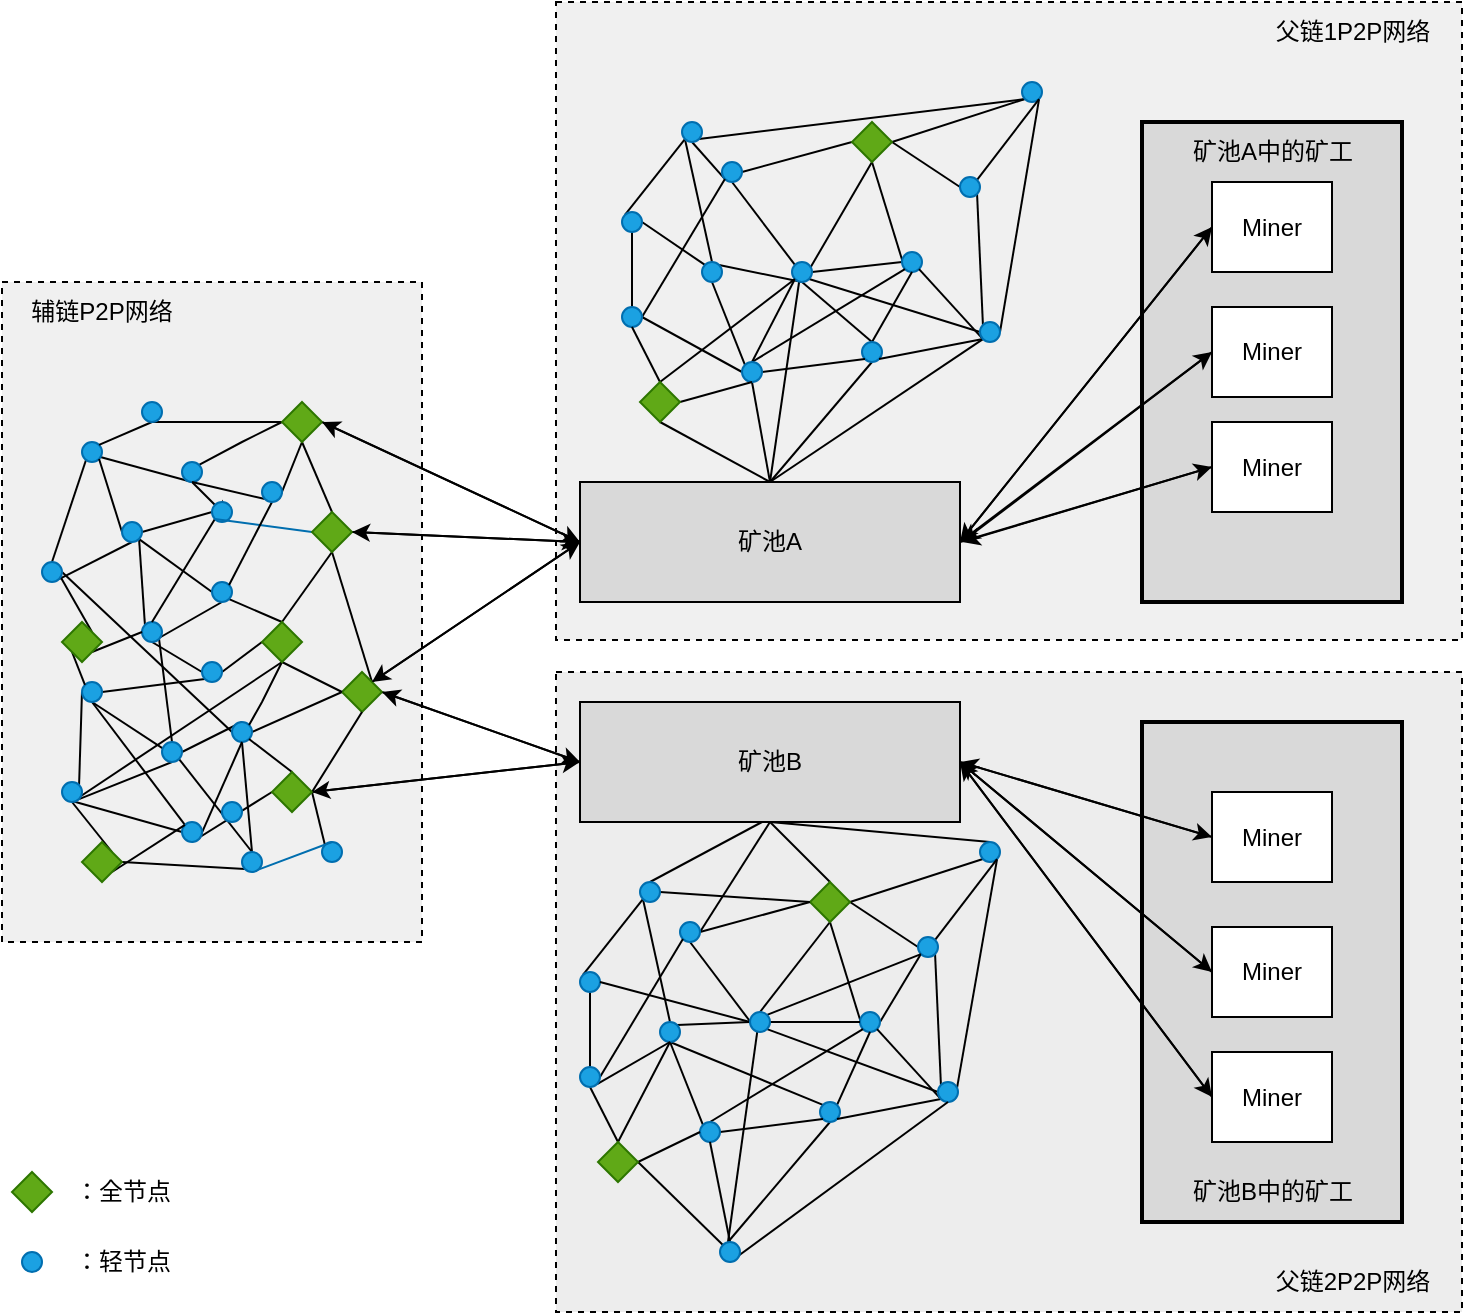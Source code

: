 <mxfile version="21.6.9" type="github">
  <diagram name="第 1 页" id="YDtzo6zc_IUqR18IoQvs">
    <mxGraphModel dx="1262" dy="594" grid="1" gridSize="10" guides="1" tooltips="1" connect="1" arrows="1" fold="1" page="1" pageScale="1" pageWidth="827" pageHeight="1169" math="0" shadow="0">
      <root>
        <mxCell id="0" />
        <mxCell id="1" parent="0" />
        <mxCell id="L-FGH4f6Qlvw81Towh19-380" value="" style="whiteSpace=wrap;html=1;dashed=1;fillColor=#EDEDED;" parent="1" vertex="1">
          <mxGeometry x="307" y="515" width="453" height="320" as="geometry" />
        </mxCell>
        <mxCell id="L-FGH4f6Qlvw81Towh19-379" value="" style="whiteSpace=wrap;html=1;dashed=1;fillColor=#F0F0F0;" parent="1" vertex="1">
          <mxGeometry x="307" y="180" width="453" height="319" as="geometry" />
        </mxCell>
        <mxCell id="L-FGH4f6Qlvw81Towh19-1" value="" style="whiteSpace=wrap;html=1;rounded=0;glass=0;shadow=0;fillColor=#F0F0F0;dashed=1;" parent="1" vertex="1">
          <mxGeometry x="30" y="320" width="210" height="330" as="geometry" />
        </mxCell>
        <mxCell id="L-FGH4f6Qlvw81Towh19-2" value="辅链P2P网络" style="text;strokeColor=none;align=center;fillColor=none;html=1;verticalAlign=middle;whiteSpace=wrap;rounded=0;" parent="1" vertex="1">
          <mxGeometry x="30" y="320" width="100" height="30" as="geometry" />
        </mxCell>
        <mxCell id="L-FGH4f6Qlvw81Towh19-52" style="edgeStyle=none;rounded=0;orthogonalLoop=1;jettySize=auto;html=1;exitX=1;exitY=1;exitDx=0;exitDy=0;entryX=0.5;entryY=1;entryDx=0;entryDy=0;endArrow=none;endFill=0;" parent="1" source="L-FGH4f6Qlvw81Towh19-25" target="L-FGH4f6Qlvw81Towh19-26" edge="1">
          <mxGeometry relative="1" as="geometry" />
        </mxCell>
        <mxCell id="L-FGH4f6Qlvw81Towh19-53" style="edgeStyle=none;rounded=0;orthogonalLoop=1;jettySize=auto;html=1;exitX=0;exitY=0.5;exitDx=0;exitDy=0;entryX=0.5;entryY=1;entryDx=0;entryDy=0;endArrow=none;endFill=0;" parent="1" source="L-FGH4f6Qlvw81Towh19-20" target="L-FGH4f6Qlvw81Towh19-32" edge="1">
          <mxGeometry relative="1" as="geometry" />
        </mxCell>
        <mxCell id="L-FGH4f6Qlvw81Towh19-64" style="edgeStyle=none;rounded=0;orthogonalLoop=1;jettySize=auto;html=1;exitX=0.5;exitY=0;exitDx=0;exitDy=0;entryX=0.5;entryY=0;entryDx=0;entryDy=0;endArrow=none;endFill=0;" parent="1" source="L-FGH4f6Qlvw81Towh19-20" target="L-FGH4f6Qlvw81Towh19-25" edge="1">
          <mxGeometry relative="1" as="geometry" />
        </mxCell>
        <mxCell id="L-FGH4f6Qlvw81Towh19-20" value="" style="ellipse;whiteSpace=wrap;html=1;fillColor=#1ba1e2;fontColor=#ffffff;strokeColor=#006EAF;" parent="1" vertex="1">
          <mxGeometry x="70" y="400" width="10" height="10" as="geometry" />
        </mxCell>
        <mxCell id="L-FGH4f6Qlvw81Towh19-54" style="edgeStyle=none;rounded=0;orthogonalLoop=1;jettySize=auto;html=1;exitX=0.5;exitY=0;exitDx=0;exitDy=0;entryX=1;entryY=0;entryDx=0;entryDy=0;endArrow=none;endFill=0;" parent="1" source="L-FGH4f6Qlvw81Towh19-25" target="L-FGH4f6Qlvw81Towh19-44" edge="1">
          <mxGeometry relative="1" as="geometry" />
        </mxCell>
        <mxCell id="L-FGH4f6Qlvw81Towh19-102" style="edgeStyle=none;rounded=0;orthogonalLoop=1;jettySize=auto;html=1;exitX=1;exitY=0.5;exitDx=0;exitDy=0;entryX=0;entryY=0.5;entryDx=0;entryDy=0;endArrow=none;endFill=0;" parent="1" source="L-FGH4f6Qlvw81Towh19-25" target="L-FGH4f6Qlvw81Towh19-36" edge="1">
          <mxGeometry relative="1" as="geometry" />
        </mxCell>
        <mxCell id="L-FGH4f6Qlvw81Towh19-25" value="" style="ellipse;whiteSpace=wrap;html=1;fillColor=#1ba1e2;fontColor=#ffffff;strokeColor=#006EAF;" parent="1" vertex="1">
          <mxGeometry x="50" y="460" width="10" height="10" as="geometry" />
        </mxCell>
        <mxCell id="L-FGH4f6Qlvw81Towh19-61" style="edgeStyle=none;rounded=0;orthogonalLoop=1;jettySize=auto;html=1;exitX=1;exitY=1;exitDx=0;exitDy=0;endArrow=none;endFill=0;entryX=0;entryY=0;entryDx=0;entryDy=0;" parent="1" source="L-FGH4f6Qlvw81Towh19-26" target="L-FGH4f6Qlvw81Towh19-28" edge="1">
          <mxGeometry relative="1" as="geometry">
            <mxPoint x="99" y="500" as="targetPoint" />
          </mxGeometry>
        </mxCell>
        <mxCell id="L-FGH4f6Qlvw81Towh19-65" style="edgeStyle=none;rounded=0;orthogonalLoop=1;jettySize=auto;html=1;exitX=0;exitY=0.5;exitDx=0;exitDy=0;entryX=1;entryY=1;entryDx=0;entryDy=0;endArrow=none;endFill=0;" parent="1" source="L-FGH4f6Qlvw81Towh19-26" target="L-FGH4f6Qlvw81Towh19-20" edge="1">
          <mxGeometry relative="1" as="geometry" />
        </mxCell>
        <mxCell id="L-FGH4f6Qlvw81Towh19-95" style="edgeStyle=none;rounded=0;orthogonalLoop=1;jettySize=auto;html=1;exitX=1;exitY=1;exitDx=0;exitDy=0;entryX=0;entryY=0.5;entryDx=0;entryDy=0;endArrow=none;endFill=0;" parent="1" source="L-FGH4f6Qlvw81Towh19-26" target="L-FGH4f6Qlvw81Towh19-34" edge="1">
          <mxGeometry relative="1" as="geometry" />
        </mxCell>
        <mxCell id="L-FGH4f6Qlvw81Towh19-96" style="edgeStyle=none;rounded=0;orthogonalLoop=1;jettySize=auto;html=1;exitX=1;exitY=0.5;exitDx=0;exitDy=0;entryX=0;entryY=0.5;entryDx=0;entryDy=0;endArrow=none;endFill=0;" parent="1" source="L-FGH4f6Qlvw81Towh19-26" target="L-FGH4f6Qlvw81Towh19-33" edge="1">
          <mxGeometry relative="1" as="geometry" />
        </mxCell>
        <mxCell id="L-FGH4f6Qlvw81Towh19-26" value="" style="ellipse;whiteSpace=wrap;html=1;fillColor=#1ba1e2;fontColor=#ffffff;strokeColor=#006EAF;" parent="1" vertex="1">
          <mxGeometry x="90" y="440" width="10" height="10" as="geometry" />
        </mxCell>
        <mxCell id="L-FGH4f6Qlvw81Towh19-56" style="edgeStyle=none;rounded=0;orthogonalLoop=1;jettySize=auto;html=1;exitX=0.5;exitY=1;exitDx=0;exitDy=0;entryX=1;entryY=1;entryDx=0;entryDy=0;endArrow=none;endFill=0;" parent="1" source="L-FGH4f6Qlvw81Towh19-27" target="L-FGH4f6Qlvw81Towh19-30" edge="1">
          <mxGeometry relative="1" as="geometry" />
        </mxCell>
        <mxCell id="L-FGH4f6Qlvw81Towh19-62" style="edgeStyle=none;rounded=0;orthogonalLoop=1;jettySize=auto;html=1;exitX=0;exitY=0.5;exitDx=0;exitDy=0;entryX=1;entryY=0;entryDx=0;entryDy=0;endArrow=none;endFill=0;" parent="1" source="L-FGH4f6Qlvw81Towh19-27" target="L-FGH4f6Qlvw81Towh19-29" edge="1">
          <mxGeometry relative="1" as="geometry" />
        </mxCell>
        <mxCell id="L-FGH4f6Qlvw81Towh19-67" style="edgeStyle=none;rounded=0;orthogonalLoop=1;jettySize=auto;html=1;exitX=0.5;exitY=1;exitDx=0;exitDy=0;entryX=0;entryY=0;entryDx=0;entryDy=0;endArrow=none;endFill=0;" parent="1" source="L-FGH4f6Qlvw81Towh19-27" target="L-FGH4f6Qlvw81Towh19-37" edge="1">
          <mxGeometry relative="1" as="geometry" />
        </mxCell>
        <mxCell id="L-FGH4f6Qlvw81Towh19-70" style="edgeStyle=none;rounded=0;orthogonalLoop=1;jettySize=auto;html=1;exitX=1;exitY=0.5;exitDx=0;exitDy=0;entryX=0;entryY=1;entryDx=0;entryDy=0;endArrow=none;endFill=0;" parent="1" source="L-FGH4f6Qlvw81Towh19-27" target="L-FGH4f6Qlvw81Towh19-35" edge="1">
          <mxGeometry relative="1" as="geometry" />
        </mxCell>
        <mxCell id="L-FGH4f6Qlvw81Towh19-27" value="" style="ellipse;whiteSpace=wrap;html=1;fillColor=#1ba1e2;fontColor=#ffffff;strokeColor=#006EAF;" parent="1" vertex="1">
          <mxGeometry x="70" y="520" width="10" height="10" as="geometry" />
        </mxCell>
        <mxCell id="L-FGH4f6Qlvw81Towh19-68" style="edgeStyle=none;rounded=0;orthogonalLoop=1;jettySize=auto;html=1;exitX=0.5;exitY=1;exitDx=0;exitDy=0;entryX=0;entryY=0.5;entryDx=0;entryDy=0;endArrow=none;endFill=0;" parent="1" source="L-FGH4f6Qlvw81Towh19-28" target="L-FGH4f6Qlvw81Towh19-35" edge="1">
          <mxGeometry relative="1" as="geometry" />
        </mxCell>
        <mxCell id="L-FGH4f6Qlvw81Towh19-69" style="edgeStyle=none;rounded=0;orthogonalLoop=1;jettySize=auto;html=1;exitX=1;exitY=1;exitDx=0;exitDy=0;entryX=0.5;entryY=0;entryDx=0;entryDy=0;endArrow=none;endFill=0;" parent="1" source="L-FGH4f6Qlvw81Towh19-28" target="L-FGH4f6Qlvw81Towh19-30" edge="1">
          <mxGeometry relative="1" as="geometry" />
        </mxCell>
        <mxCell id="L-FGH4f6Qlvw81Towh19-93" style="edgeStyle=none;rounded=0;orthogonalLoop=1;jettySize=auto;html=1;exitX=0.5;exitY=1;exitDx=0;exitDy=0;entryX=0.5;entryY=1;entryDx=0;entryDy=0;endArrow=none;endFill=0;" parent="1" source="L-FGH4f6Qlvw81Towh19-28" target="L-FGH4f6Qlvw81Towh19-34" edge="1">
          <mxGeometry relative="1" as="geometry" />
        </mxCell>
        <mxCell id="L-FGH4f6Qlvw81Towh19-28" value="" style="ellipse;whiteSpace=wrap;html=1;fillColor=#1ba1e2;fontColor=#ffffff;strokeColor=#006EAF;" parent="1" vertex="1">
          <mxGeometry x="100" y="490" width="10" height="10" as="geometry" />
        </mxCell>
        <mxCell id="L-FGH4f6Qlvw81Towh19-57" style="edgeStyle=none;rounded=0;orthogonalLoop=1;jettySize=auto;html=1;exitX=0.5;exitY=1;exitDx=0;exitDy=0;entryX=1;entryY=0;entryDx=0;entryDy=0;endArrow=none;endFill=0;" parent="1" source="L-FGH4f6Qlvw81Towh19-29" target="L-FGH4f6Qlvw81Towh19-48" edge="1">
          <mxGeometry relative="1" as="geometry" />
        </mxCell>
        <mxCell id="L-FGH4f6Qlvw81Towh19-58" style="edgeStyle=none;rounded=0;orthogonalLoop=1;jettySize=auto;html=1;exitX=1;exitY=1;exitDx=0;exitDy=0;entryX=0.5;entryY=1;entryDx=0;entryDy=0;endArrow=none;endFill=0;" parent="1" source="L-FGH4f6Qlvw81Towh19-29" target="L-FGH4f6Qlvw81Towh19-30" edge="1">
          <mxGeometry relative="1" as="geometry" />
        </mxCell>
        <mxCell id="L-FGH4f6Qlvw81Towh19-97" style="edgeStyle=none;rounded=0;orthogonalLoop=1;jettySize=auto;html=1;exitX=0;exitY=1;exitDx=0;exitDy=0;entryX=0;entryY=0.5;entryDx=0;entryDy=0;endArrow=none;endFill=0;" parent="1" source="L-FGH4f6Qlvw81Towh19-29" target="L-FGH4f6Qlvw81Towh19-37" edge="1">
          <mxGeometry relative="1" as="geometry" />
        </mxCell>
        <mxCell id="L-FGH4f6Qlvw81Towh19-103" style="edgeStyle=none;rounded=0;orthogonalLoop=1;jettySize=auto;html=1;exitX=0.5;exitY=1;exitDx=0;exitDy=0;entryX=0.5;entryY=1;entryDx=0;entryDy=0;endArrow=none;endFill=0;" parent="1" source="L-FGH4f6Qlvw81Towh19-29" target="L-FGH4f6Qlvw81Towh19-46" edge="1">
          <mxGeometry relative="1" as="geometry" />
        </mxCell>
        <mxCell id="L-FGH4f6Qlvw81Towh19-29" value="" style="ellipse;whiteSpace=wrap;html=1;fillColor=#1ba1e2;fontColor=#ffffff;strokeColor=#006EAF;" parent="1" vertex="1">
          <mxGeometry x="60" y="570" width="10" height="10" as="geometry" />
        </mxCell>
        <mxCell id="L-FGH4f6Qlvw81Towh19-71" style="edgeStyle=none;rounded=0;orthogonalLoop=1;jettySize=auto;html=1;exitX=1;exitY=0.5;exitDx=0;exitDy=0;entryX=0.5;entryY=0;entryDx=0;entryDy=0;endArrow=none;endFill=0;" parent="1" source="L-FGH4f6Qlvw81Towh19-30" target="L-FGH4f6Qlvw81Towh19-36" edge="1">
          <mxGeometry relative="1" as="geometry" />
        </mxCell>
        <mxCell id="L-FGH4f6Qlvw81Towh19-105" style="edgeStyle=none;rounded=0;orthogonalLoop=1;jettySize=auto;html=1;exitX=1;exitY=1;exitDx=0;exitDy=0;entryX=0.5;entryY=0;entryDx=0;entryDy=0;endArrow=none;endFill=0;" parent="1" source="L-FGH4f6Qlvw81Towh19-30" target="L-FGH4f6Qlvw81Towh19-49" edge="1">
          <mxGeometry relative="1" as="geometry" />
        </mxCell>
        <mxCell id="L-FGH4f6Qlvw81Towh19-30" value="" style="ellipse;whiteSpace=wrap;html=1;fillColor=#1ba1e2;fontColor=#ffffff;strokeColor=#006EAF;" parent="1" vertex="1">
          <mxGeometry x="110" y="550" width="10" height="10" as="geometry" />
        </mxCell>
        <mxCell id="L-FGH4f6Qlvw81Towh19-51" style="edgeStyle=none;rounded=0;orthogonalLoop=1;jettySize=auto;html=1;exitX=0.5;exitY=1;exitDx=0;exitDy=0;entryX=1;entryY=0;entryDx=0;entryDy=0;endArrow=none;endFill=0;" parent="1" source="L-FGH4f6Qlvw81Towh19-31" target="L-FGH4f6Qlvw81Towh19-20" edge="1">
          <mxGeometry relative="1" as="geometry" />
        </mxCell>
        <mxCell id="L-FGH4f6Qlvw81Towh19-80" style="edgeStyle=none;rounded=0;orthogonalLoop=1;jettySize=auto;html=1;exitX=0.5;exitY=1;exitDx=0;exitDy=0;entryX=0;entryY=0.5;entryDx=0;entryDy=0;endArrow=none;endFill=0;" parent="1" source="L-FGH4f6Qlvw81Towh19-31" target="L-FGH4f6Qlvw81Towh19-39" edge="1">
          <mxGeometry relative="1" as="geometry" />
        </mxCell>
        <mxCell id="L-FGH4f6Qlvw81Towh19-31" value="" style="ellipse;whiteSpace=wrap;html=1;fillColor=#1ba1e2;fontColor=#ffffff;strokeColor=#006EAF;" parent="1" vertex="1">
          <mxGeometry x="100" y="380" width="10" height="10" as="geometry" />
        </mxCell>
        <mxCell id="L-FGH4f6Qlvw81Towh19-59" style="edgeStyle=none;rounded=0;orthogonalLoop=1;jettySize=auto;html=1;exitX=0.5;exitY=1;exitDx=0;exitDy=0;entryX=1;entryY=1;entryDx=0;entryDy=0;" parent="1" source="L-FGH4f6Qlvw81Towh19-32" target="L-FGH4f6Qlvw81Towh19-33" edge="1">
          <mxGeometry relative="1" as="geometry" />
        </mxCell>
        <mxCell id="L-FGH4f6Qlvw81Towh19-81" style="edgeStyle=none;rounded=0;orthogonalLoop=1;jettySize=auto;html=1;exitX=1;exitY=0;exitDx=0;exitDy=0;entryX=0;entryY=0.5;entryDx=0;entryDy=0;endArrow=none;endFill=0;" parent="1" source="L-FGH4f6Qlvw81Towh19-32" target="L-FGH4f6Qlvw81Towh19-39" edge="1">
          <mxGeometry relative="1" as="geometry">
            <Array as="points">
              <mxPoint x="150" y="400" />
            </Array>
          </mxGeometry>
        </mxCell>
        <mxCell id="L-FGH4f6Qlvw81Towh19-32" value="" style="ellipse;whiteSpace=wrap;html=1;fillColor=#1ba1e2;fontColor=#ffffff;strokeColor=#006EAF;" parent="1" vertex="1">
          <mxGeometry x="120" y="410" width="10" height="10" as="geometry" />
        </mxCell>
        <mxCell id="L-FGH4f6Qlvw81Towh19-60" style="edgeStyle=none;rounded=0;orthogonalLoop=1;jettySize=auto;html=1;exitX=0;exitY=1;exitDx=0;exitDy=0;entryX=0.5;entryY=0;entryDx=0;entryDy=0;endArrow=none;endFill=0;" parent="1" source="L-FGH4f6Qlvw81Towh19-33" target="L-FGH4f6Qlvw81Towh19-28" edge="1">
          <mxGeometry relative="1" as="geometry" />
        </mxCell>
        <mxCell id="L-FGH4f6Qlvw81Towh19-33" value="" style="ellipse;whiteSpace=wrap;html=1;fillColor=#1ba1e2;fontColor=#ffffff;strokeColor=#006EAF;" parent="1" vertex="1">
          <mxGeometry x="135" y="430" width="10" height="10" as="geometry" />
        </mxCell>
        <mxCell id="L-FGH4f6Qlvw81Towh19-79" style="edgeStyle=none;rounded=0;orthogonalLoop=1;jettySize=auto;html=1;exitX=1;exitY=1;exitDx=0;exitDy=0;entryX=0.5;entryY=0;entryDx=0;entryDy=0;strokeWidth=1;endArrow=none;endFill=0;" parent="1" source="L-FGH4f6Qlvw81Towh19-34" target="L-FGH4f6Qlvw81Towh19-46" edge="1">
          <mxGeometry relative="1" as="geometry" />
        </mxCell>
        <mxCell id="L-FGH4f6Qlvw81Towh19-34" value="" style="ellipse;whiteSpace=wrap;html=1;fillColor=#1ba1e2;fontColor=#ffffff;strokeColor=#006EAF;" parent="1" vertex="1">
          <mxGeometry x="135" y="470" width="10" height="10" as="geometry" />
        </mxCell>
        <mxCell id="L-FGH4f6Qlvw81Towh19-78" style="edgeStyle=none;rounded=0;orthogonalLoop=1;jettySize=auto;html=1;exitX=1;exitY=0.5;exitDx=0;exitDy=0;entryX=0;entryY=0.5;entryDx=0;entryDy=0;endArrow=none;endFill=0;" parent="1" source="L-FGH4f6Qlvw81Towh19-35" target="L-FGH4f6Qlvw81Towh19-46" edge="1">
          <mxGeometry relative="1" as="geometry" />
        </mxCell>
        <mxCell id="L-FGH4f6Qlvw81Towh19-35" value="" style="ellipse;whiteSpace=wrap;html=1;fillColor=#1ba1e2;fontColor=#ffffff;strokeColor=#006EAF;" parent="1" vertex="1">
          <mxGeometry x="130" y="510" width="10" height="10" as="geometry" />
        </mxCell>
        <mxCell id="L-FGH4f6Qlvw81Towh19-73" style="edgeStyle=none;rounded=0;orthogonalLoop=1;jettySize=auto;html=1;exitX=0.5;exitY=1;exitDx=0;exitDy=0;entryX=0.5;entryY=0;entryDx=0;entryDy=0;endArrow=none;endFill=0;" parent="1" source="L-FGH4f6Qlvw81Towh19-36" target="L-FGH4f6Qlvw81Towh19-49" edge="1">
          <mxGeometry relative="1" as="geometry" />
        </mxCell>
        <mxCell id="L-FGH4f6Qlvw81Towh19-91" style="edgeStyle=none;rounded=0;orthogonalLoop=1;jettySize=auto;html=1;exitX=1;exitY=0.5;exitDx=0;exitDy=0;entryX=0;entryY=0.5;entryDx=0;entryDy=0;endArrow=none;endFill=0;" parent="1" source="L-FGH4f6Qlvw81Towh19-36" target="L-FGH4f6Qlvw81Towh19-45" edge="1">
          <mxGeometry relative="1" as="geometry" />
        </mxCell>
        <mxCell id="L-FGH4f6Qlvw81Towh19-36" value="" style="ellipse;whiteSpace=wrap;html=1;fillColor=#1ba1e2;fontColor=#ffffff;strokeColor=#006EAF;" parent="1" vertex="1">
          <mxGeometry x="145" y="540" width="10" height="10" as="geometry" />
        </mxCell>
        <mxCell id="L-FGH4f6Qlvw81Towh19-72" style="edgeStyle=none;rounded=0;orthogonalLoop=1;jettySize=auto;html=1;exitX=1;exitY=1;exitDx=0;exitDy=0;endArrow=none;endFill=0;" parent="1" source="L-FGH4f6Qlvw81Towh19-37" edge="1">
          <mxGeometry relative="1" as="geometry">
            <mxPoint x="150" y="550" as="targetPoint" />
          </mxGeometry>
        </mxCell>
        <mxCell id="L-FGH4f6Qlvw81Towh19-74" style="edgeStyle=none;rounded=0;orthogonalLoop=1;jettySize=auto;html=1;exitX=0.5;exitY=1;exitDx=0;exitDy=0;entryX=0;entryY=0.5;entryDx=0;entryDy=0;endArrow=none;endFill=0;" parent="1" source="L-FGH4f6Qlvw81Towh19-37" target="L-FGH4f6Qlvw81Towh19-47" edge="1">
          <mxGeometry relative="1" as="geometry" />
        </mxCell>
        <mxCell id="L-FGH4f6Qlvw81Towh19-37" value="" style="ellipse;whiteSpace=wrap;html=1;fillColor=#1ba1e2;fontColor=#ffffff;strokeColor=#006EAF;" parent="1" vertex="1">
          <mxGeometry x="120" y="590" width="10" height="10" as="geometry" />
        </mxCell>
        <mxCell id="L-FGH4f6Qlvw81Towh19-38" value="" style="ellipse;whiteSpace=wrap;html=1;fillColor=#1ba1e2;fontColor=#ffffff;strokeColor=#006EAF;" parent="1" vertex="1">
          <mxGeometry x="190" y="600" width="10" height="10" as="geometry" />
        </mxCell>
        <mxCell id="L-FGH4f6Qlvw81Towh19-82" style="edgeStyle=none;rounded=0;orthogonalLoop=1;jettySize=auto;html=1;exitX=0.5;exitY=1;exitDx=0;exitDy=0;entryX=1;entryY=1;entryDx=0;entryDy=0;endArrow=none;endFill=0;" parent="1" source="L-FGH4f6Qlvw81Towh19-39" target="L-FGH4f6Qlvw81Towh19-50" edge="1">
          <mxGeometry relative="1" as="geometry" />
        </mxCell>
        <mxCell id="L-FGH4f6Qlvw81Towh19-83" style="edgeStyle=none;rounded=0;orthogonalLoop=1;jettySize=auto;html=1;exitX=0.5;exitY=1;exitDx=0;exitDy=0;entryX=0.5;entryY=0;entryDx=0;entryDy=0;endArrow=none;endFill=0;" parent="1" source="L-FGH4f6Qlvw81Towh19-39" target="L-FGH4f6Qlvw81Towh19-43" edge="1">
          <mxGeometry relative="1" as="geometry" />
        </mxCell>
        <mxCell id="L-FGH4f6Qlvw81Towh19-418" style="edgeStyle=none;rounded=0;orthogonalLoop=1;jettySize=auto;html=1;exitX=1;exitY=0.5;exitDx=0;exitDy=0;entryX=1;entryY=0.5;entryDx=0;entryDy=0;" parent="1" source="L-FGH4f6Qlvw81Towh19-39" target="L-FGH4f6Qlvw81Towh19-39" edge="1">
          <mxGeometry relative="1" as="geometry" />
        </mxCell>
        <mxCell id="L-FGH4f6Qlvw81Towh19-419" style="edgeStyle=none;rounded=0;orthogonalLoop=1;jettySize=auto;html=1;exitX=1;exitY=0.5;exitDx=0;exitDy=0;entryX=0;entryY=0.5;entryDx=0;entryDy=0;" parent="1" source="L-FGH4f6Qlvw81Towh19-39" target="L-FGH4f6Qlvw81Towh19-106" edge="1">
          <mxGeometry relative="1" as="geometry" />
        </mxCell>
        <mxCell id="L-FGH4f6Qlvw81Towh19-39" value="" style="rhombus;whiteSpace=wrap;html=1;fillColor=#60a917;strokeColor=#2D7600;fontColor=#ffffff;" parent="1" vertex="1">
          <mxGeometry x="170" y="380" width="20" height="20" as="geometry" />
        </mxCell>
        <mxCell id="L-FGH4f6Qlvw81Towh19-86" style="edgeStyle=none;rounded=0;orthogonalLoop=1;jettySize=auto;html=1;exitX=0.5;exitY=1;exitDx=0;exitDy=0;entryX=0.5;entryY=0;entryDx=0;entryDy=0;endArrow=none;endFill=0;" parent="1" source="L-FGH4f6Qlvw81Towh19-43" target="L-FGH4f6Qlvw81Towh19-46" edge="1">
          <mxGeometry relative="1" as="geometry" />
        </mxCell>
        <mxCell id="L-FGH4f6Qlvw81Towh19-88" style="edgeStyle=none;rounded=0;orthogonalLoop=1;jettySize=auto;html=1;exitX=0;exitY=0.5;exitDx=0;exitDy=0;entryX=0;entryY=1;entryDx=0;entryDy=0;endArrow=none;endFill=0;fillColor=#1ba1e2;strokeColor=#006EAF;" parent="1" source="L-FGH4f6Qlvw81Towh19-43" target="L-FGH4f6Qlvw81Towh19-33" edge="1">
          <mxGeometry relative="1" as="geometry" />
        </mxCell>
        <mxCell id="L-FGH4f6Qlvw81Towh19-89" style="edgeStyle=none;rounded=0;orthogonalLoop=1;jettySize=auto;html=1;exitX=0.5;exitY=1;exitDx=0;exitDy=0;entryX=1;entryY=0;entryDx=0;entryDy=0;endArrow=none;endFill=0;" parent="1" source="L-FGH4f6Qlvw81Towh19-43" target="L-FGH4f6Qlvw81Towh19-45" edge="1">
          <mxGeometry relative="1" as="geometry" />
        </mxCell>
        <mxCell id="L-FGH4f6Qlvw81Towh19-421" style="edgeStyle=none;rounded=0;orthogonalLoop=1;jettySize=auto;html=1;exitX=1;exitY=0.5;exitDx=0;exitDy=0;entryX=0;entryY=0.5;entryDx=0;entryDy=0;" parent="1" source="L-FGH4f6Qlvw81Towh19-43" target="L-FGH4f6Qlvw81Towh19-106" edge="1">
          <mxGeometry relative="1" as="geometry" />
        </mxCell>
        <mxCell id="L-FGH4f6Qlvw81Towh19-43" value="" style="rhombus;whiteSpace=wrap;html=1;fillColor=#60a917;fontColor=#ffffff;strokeColor=#2D7600;" parent="1" vertex="1">
          <mxGeometry x="185" y="435" width="20" height="20" as="geometry" />
        </mxCell>
        <mxCell id="L-FGH4f6Qlvw81Towh19-55" style="edgeStyle=none;rounded=0;orthogonalLoop=1;jettySize=auto;html=1;exitX=0;exitY=1;exitDx=0;exitDy=0;entryX=0;entryY=0;entryDx=0;entryDy=0;endArrow=none;endFill=0;" parent="1" source="L-FGH4f6Qlvw81Towh19-44" target="L-FGH4f6Qlvw81Towh19-27" edge="1">
          <mxGeometry relative="1" as="geometry" />
        </mxCell>
        <mxCell id="L-FGH4f6Qlvw81Towh19-101" style="edgeStyle=none;rounded=0;orthogonalLoop=1;jettySize=auto;html=1;exitX=1;exitY=1;exitDx=0;exitDy=0;entryX=0;entryY=0.5;entryDx=0;entryDy=0;endArrow=none;endFill=0;" parent="1" source="L-FGH4f6Qlvw81Towh19-44" target="L-FGH4f6Qlvw81Towh19-28" edge="1">
          <mxGeometry relative="1" as="geometry" />
        </mxCell>
        <mxCell id="L-FGH4f6Qlvw81Towh19-44" value="" style="rhombus;whiteSpace=wrap;html=1;fillColor=#60a917;fontColor=#ffffff;strokeColor=#2D7600;" parent="1" vertex="1">
          <mxGeometry x="60" y="490" width="20" height="20" as="geometry" />
        </mxCell>
        <mxCell id="L-FGH4f6Qlvw81Towh19-423" style="edgeStyle=none;rounded=0;orthogonalLoop=1;jettySize=auto;html=1;exitX=1;exitY=0;exitDx=0;exitDy=0;entryX=0;entryY=0.5;entryDx=0;entryDy=0;" parent="1" source="L-FGH4f6Qlvw81Towh19-45" target="L-FGH4f6Qlvw81Towh19-106" edge="1">
          <mxGeometry relative="1" as="geometry" />
        </mxCell>
        <mxCell id="L-FGH4f6Qlvw81Towh19-425" style="edgeStyle=none;rounded=0;orthogonalLoop=1;jettySize=auto;html=1;exitX=1;exitY=0.5;exitDx=0;exitDy=0;entryX=0;entryY=0.5;entryDx=0;entryDy=0;" parent="1" source="L-FGH4f6Qlvw81Towh19-45" target="L-FGH4f6Qlvw81Towh19-108" edge="1">
          <mxGeometry relative="1" as="geometry" />
        </mxCell>
        <mxCell id="L-FGH4f6Qlvw81Towh19-45" value="" style="rhombus;whiteSpace=wrap;html=1;fillColor=#60a917;fontColor=#ffffff;strokeColor=#2D7600;" parent="1" vertex="1">
          <mxGeometry x="200" y="515" width="20" height="20" as="geometry" />
        </mxCell>
        <mxCell id="L-FGH4f6Qlvw81Towh19-90" style="edgeStyle=none;rounded=0;orthogonalLoop=1;jettySize=auto;html=1;exitX=0.5;exitY=1;exitDx=0;exitDy=0;entryX=0;entryY=0.5;entryDx=0;entryDy=0;endArrow=none;endFill=0;" parent="1" source="L-FGH4f6Qlvw81Towh19-46" target="L-FGH4f6Qlvw81Towh19-45" edge="1">
          <mxGeometry relative="1" as="geometry" />
        </mxCell>
        <mxCell id="L-FGH4f6Qlvw81Towh19-92" style="edgeStyle=none;rounded=0;orthogonalLoop=1;jettySize=auto;html=1;exitX=0.5;exitY=1;exitDx=0;exitDy=0;entryX=1;entryY=0;entryDx=0;entryDy=0;endArrow=none;endFill=0;" parent="1" source="L-FGH4f6Qlvw81Towh19-46" target="L-FGH4f6Qlvw81Towh19-36" edge="1">
          <mxGeometry relative="1" as="geometry">
            <Array as="points">
              <mxPoint x="160" y="530" />
            </Array>
          </mxGeometry>
        </mxCell>
        <mxCell id="L-FGH4f6Qlvw81Towh19-46" value="" style="rhombus;whiteSpace=wrap;html=1;fillColor=#60a917;fontColor=#ffffff;strokeColor=#2D7600;" parent="1" vertex="1">
          <mxGeometry x="160" y="490" width="20" height="20" as="geometry" />
        </mxCell>
        <mxCell id="L-FGH4f6Qlvw81Towh19-75" style="edgeStyle=none;rounded=0;orthogonalLoop=1;jettySize=auto;html=1;exitX=0.5;exitY=0;exitDx=0;exitDy=0;entryX=1;entryY=1;entryDx=0;entryDy=0;endArrow=none;endFill=0;" parent="1" source="L-FGH4f6Qlvw81Towh19-47" target="L-FGH4f6Qlvw81Towh19-36" edge="1">
          <mxGeometry relative="1" as="geometry" />
        </mxCell>
        <mxCell id="L-FGH4f6Qlvw81Towh19-76" style="edgeStyle=none;rounded=0;orthogonalLoop=1;jettySize=auto;html=1;exitX=1;exitY=0.5;exitDx=0;exitDy=0;entryX=0.5;entryY=1;entryDx=0;entryDy=0;endArrow=none;endFill=0;" parent="1" source="L-FGH4f6Qlvw81Towh19-47" target="L-FGH4f6Qlvw81Towh19-45" edge="1">
          <mxGeometry relative="1" as="geometry" />
        </mxCell>
        <mxCell id="L-FGH4f6Qlvw81Towh19-100" style="edgeStyle=none;rounded=0;orthogonalLoop=1;jettySize=auto;html=1;exitX=1;exitY=0.5;exitDx=0;exitDy=0;entryX=0;entryY=0;entryDx=0;entryDy=0;endArrow=none;endFill=0;" parent="1" source="L-FGH4f6Qlvw81Towh19-47" target="L-FGH4f6Qlvw81Towh19-38" edge="1">
          <mxGeometry relative="1" as="geometry" />
        </mxCell>
        <mxCell id="L-FGH4f6Qlvw81Towh19-427" style="edgeStyle=none;rounded=0;orthogonalLoop=1;jettySize=auto;html=1;exitX=1;exitY=0.5;exitDx=0;exitDy=0;entryX=0;entryY=0.5;entryDx=0;entryDy=0;" parent="1" source="L-FGH4f6Qlvw81Towh19-47" target="L-FGH4f6Qlvw81Towh19-108" edge="1">
          <mxGeometry relative="1" as="geometry" />
        </mxCell>
        <mxCell id="L-FGH4f6Qlvw81Towh19-47" value="" style="rhombus;whiteSpace=wrap;html=1;fillColor=#60a917;fontColor=#ffffff;strokeColor=#2D7600;" parent="1" vertex="1">
          <mxGeometry x="165" y="565" width="20" height="20" as="geometry" />
        </mxCell>
        <mxCell id="L-FGH4f6Qlvw81Towh19-66" style="edgeStyle=none;rounded=0;orthogonalLoop=1;jettySize=auto;html=1;exitX=1;exitY=1;exitDx=0;exitDy=0;entryX=0;entryY=0;entryDx=0;entryDy=0;endArrow=none;endFill=0;" parent="1" source="L-FGH4f6Qlvw81Towh19-48" target="L-FGH4f6Qlvw81Towh19-37" edge="1">
          <mxGeometry relative="1" as="geometry" />
        </mxCell>
        <mxCell id="L-FGH4f6Qlvw81Towh19-104" style="edgeStyle=none;rounded=0;orthogonalLoop=1;jettySize=auto;html=1;exitX=1;exitY=0.5;exitDx=0;exitDy=0;entryX=0;entryY=1;entryDx=0;entryDy=0;endArrow=none;endFill=0;" parent="1" source="L-FGH4f6Qlvw81Towh19-48" target="L-FGH4f6Qlvw81Towh19-49" edge="1">
          <mxGeometry relative="1" as="geometry" />
        </mxCell>
        <mxCell id="L-FGH4f6Qlvw81Towh19-48" value="" style="rhombus;whiteSpace=wrap;html=1;fillColor=#60a917;fontColor=#ffffff;strokeColor=#2D7600;" parent="1" vertex="1">
          <mxGeometry x="70" y="600" width="20" height="20" as="geometry" />
        </mxCell>
        <mxCell id="L-FGH4f6Qlvw81Towh19-98" style="edgeStyle=none;rounded=0;orthogonalLoop=1;jettySize=auto;html=1;exitX=0.5;exitY=1;exitDx=0;exitDy=0;entryX=0.5;entryY=0;entryDx=0;entryDy=0;endArrow=none;endFill=0;fillColor=#1ba1e2;strokeColor=#006EAF;" parent="1" source="L-FGH4f6Qlvw81Towh19-49" target="L-FGH4f6Qlvw81Towh19-38" edge="1">
          <mxGeometry relative="1" as="geometry" />
        </mxCell>
        <mxCell id="L-FGH4f6Qlvw81Towh19-49" value="" style="ellipse;whiteSpace=wrap;html=1;fillColor=#1ba1e2;fontColor=#ffffff;strokeColor=#006EAF;" parent="1" vertex="1">
          <mxGeometry x="150" y="605" width="10" height="10" as="geometry" />
        </mxCell>
        <mxCell id="L-FGH4f6Qlvw81Towh19-84" style="edgeStyle=none;rounded=0;orthogonalLoop=1;jettySize=auto;html=1;exitX=0;exitY=1;exitDx=0;exitDy=0;entryX=0.5;entryY=1;entryDx=0;entryDy=0;endArrow=none;endFill=0;" parent="1" source="L-FGH4f6Qlvw81Towh19-50" target="L-FGH4f6Qlvw81Towh19-32" edge="1">
          <mxGeometry relative="1" as="geometry" />
        </mxCell>
        <mxCell id="L-FGH4f6Qlvw81Towh19-85" style="edgeStyle=none;rounded=0;orthogonalLoop=1;jettySize=auto;html=1;exitX=0.5;exitY=1;exitDx=0;exitDy=0;entryX=1;entryY=0;entryDx=0;entryDy=0;endArrow=none;endFill=0;" parent="1" source="L-FGH4f6Qlvw81Towh19-50" target="L-FGH4f6Qlvw81Towh19-34" edge="1">
          <mxGeometry relative="1" as="geometry" />
        </mxCell>
        <mxCell id="L-FGH4f6Qlvw81Towh19-50" value="" style="ellipse;whiteSpace=wrap;html=1;fillColor=#1ba1e2;fontColor=#ffffff;strokeColor=#006EAF;" parent="1" vertex="1">
          <mxGeometry x="160" y="420" width="10" height="10" as="geometry" />
        </mxCell>
        <mxCell id="L-FGH4f6Qlvw81Towh19-420" style="edgeStyle=none;rounded=0;orthogonalLoop=1;jettySize=auto;html=1;exitX=0;exitY=0.5;exitDx=0;exitDy=0;entryX=1;entryY=0.5;entryDx=0;entryDy=0;" parent="1" source="L-FGH4f6Qlvw81Towh19-106" target="L-FGH4f6Qlvw81Towh19-39" edge="1">
          <mxGeometry relative="1" as="geometry" />
        </mxCell>
        <mxCell id="L-FGH4f6Qlvw81Towh19-422" style="edgeStyle=none;rounded=0;orthogonalLoop=1;jettySize=auto;html=1;exitX=0;exitY=0.5;exitDx=0;exitDy=0;entryX=1;entryY=0.5;entryDx=0;entryDy=0;" parent="1" source="L-FGH4f6Qlvw81Towh19-106" target="L-FGH4f6Qlvw81Towh19-43" edge="1">
          <mxGeometry relative="1" as="geometry" />
        </mxCell>
        <mxCell id="L-FGH4f6Qlvw81Towh19-424" style="edgeStyle=none;rounded=0;orthogonalLoop=1;jettySize=auto;html=1;exitX=0;exitY=0.5;exitDx=0;exitDy=0;entryX=1;entryY=0;entryDx=0;entryDy=0;" parent="1" source="L-FGH4f6Qlvw81Towh19-106" target="L-FGH4f6Qlvw81Towh19-45" edge="1">
          <mxGeometry relative="1" as="geometry" />
        </mxCell>
        <mxCell id="2E1EzsWAYV9tk8g0nJst-45" style="edgeStyle=none;rounded=0;orthogonalLoop=1;jettySize=auto;html=1;exitX=0.5;exitY=0;exitDx=0;exitDy=0;entryX=0.5;entryY=1;entryDx=0;entryDy=0;endArrow=none;endFill=0;" parent="1" source="L-FGH4f6Qlvw81Towh19-106" target="2E1EzsWAYV9tk8g0nJst-9" edge="1">
          <mxGeometry relative="1" as="geometry" />
        </mxCell>
        <mxCell id="L-FGH4f6Qlvw81Towh19-106" value="矿池A" style="whiteSpace=wrap;html=1;fillColor=#D9D9D9;strokeColor=#000000;" parent="1" vertex="1">
          <mxGeometry x="319" y="420" width="190" height="60" as="geometry" />
        </mxCell>
        <mxCell id="L-FGH4f6Qlvw81Towh19-107" value="" style="ellipse;whiteSpace=wrap;html=1;fillColor=#1ba1e2;fontColor=#ffffff;strokeColor=#006EAF;" parent="1" vertex="1">
          <mxGeometry x="140" y="580" width="10" height="10" as="geometry" />
        </mxCell>
        <mxCell id="L-FGH4f6Qlvw81Towh19-426" style="edgeStyle=none;rounded=0;orthogonalLoop=1;jettySize=auto;html=1;exitX=0;exitY=0.5;exitDx=0;exitDy=0;entryX=1;entryY=0.5;entryDx=0;entryDy=0;" parent="1" source="L-FGH4f6Qlvw81Towh19-108" target="L-FGH4f6Qlvw81Towh19-45" edge="1">
          <mxGeometry relative="1" as="geometry" />
        </mxCell>
        <mxCell id="L-FGH4f6Qlvw81Towh19-428" style="edgeStyle=none;rounded=0;orthogonalLoop=1;jettySize=auto;html=1;exitX=0;exitY=0.5;exitDx=0;exitDy=0;entryX=1;entryY=0.5;entryDx=0;entryDy=0;" parent="1" source="L-FGH4f6Qlvw81Towh19-108" target="L-FGH4f6Qlvw81Towh19-47" edge="1">
          <mxGeometry relative="1" as="geometry" />
        </mxCell>
        <mxCell id="L-FGH4f6Qlvw81Towh19-108" value="矿池B" style="whiteSpace=wrap;html=1;fillColor=#D9D9D9;" parent="1" vertex="1">
          <mxGeometry x="319" y="530" width="190" height="60" as="geometry" />
        </mxCell>
        <mxCell id="L-FGH4f6Qlvw81Towh19-112" value="" style="whiteSpace=wrap;html=1;rounded=0;glass=0;shadow=0;fillColor=#D9D9D9;strokeWidth=2;" parent="1" vertex="1">
          <mxGeometry x="600" y="240" width="130" height="240" as="geometry" />
        </mxCell>
        <mxCell id="L-FGH4f6Qlvw81Towh19-430" style="edgeStyle=none;rounded=0;orthogonalLoop=1;jettySize=auto;html=1;exitX=0;exitY=0.5;exitDx=0;exitDy=0;entryX=1;entryY=0.5;entryDx=0;entryDy=0;" parent="1" source="L-FGH4f6Qlvw81Towh19-353" target="L-FGH4f6Qlvw81Towh19-106" edge="1">
          <mxGeometry relative="1" as="geometry">
            <mxPoint x="510" y="420" as="targetPoint" />
          </mxGeometry>
        </mxCell>
        <mxCell id="L-FGH4f6Qlvw81Towh19-353" value="Miner" style="whiteSpace=wrap;html=1;" parent="1" vertex="1">
          <mxGeometry x="635" y="270" width="60" height="45" as="geometry" />
        </mxCell>
        <mxCell id="L-FGH4f6Qlvw81Towh19-432" style="edgeStyle=none;rounded=0;orthogonalLoop=1;jettySize=auto;html=1;exitX=0;exitY=0.5;exitDx=0;exitDy=0;" parent="1" source="L-FGH4f6Qlvw81Towh19-354" edge="1">
          <mxGeometry relative="1" as="geometry">
            <mxPoint x="510" y="450" as="targetPoint" />
          </mxGeometry>
        </mxCell>
        <mxCell id="L-FGH4f6Qlvw81Towh19-354" value="Miner" style="whiteSpace=wrap;html=1;" parent="1" vertex="1">
          <mxGeometry x="635" y="332.5" width="60" height="45" as="geometry" />
        </mxCell>
        <mxCell id="L-FGH4f6Qlvw81Towh19-434" style="edgeStyle=none;rounded=0;orthogonalLoop=1;jettySize=auto;html=1;exitX=0;exitY=0.5;exitDx=0;exitDy=0;" parent="1" source="L-FGH4f6Qlvw81Towh19-355" edge="1">
          <mxGeometry relative="1" as="geometry">
            <mxPoint x="510" y="450" as="targetPoint" />
          </mxGeometry>
        </mxCell>
        <mxCell id="L-FGH4f6Qlvw81Towh19-355" value="Miner" style="whiteSpace=wrap;html=1;" parent="1" vertex="1">
          <mxGeometry x="635" y="390" width="60" height="45" as="geometry" />
        </mxCell>
        <mxCell id="L-FGH4f6Qlvw81Towh19-360" value="" style="whiteSpace=wrap;html=1;rounded=0;glass=0;shadow=0;fillColor=#D9D9D9;strokeWidth=2;" parent="1" vertex="1">
          <mxGeometry x="600" y="540" width="130" height="250" as="geometry" />
        </mxCell>
        <mxCell id="L-FGH4f6Qlvw81Towh19-436" style="edgeStyle=none;rounded=0;orthogonalLoop=1;jettySize=auto;html=1;exitX=0;exitY=0.5;exitDx=0;exitDy=0;entryX=1;entryY=0.5;entryDx=0;entryDy=0;" parent="1" source="L-FGH4f6Qlvw81Towh19-361" target="L-FGH4f6Qlvw81Towh19-108" edge="1">
          <mxGeometry relative="1" as="geometry" />
        </mxCell>
        <mxCell id="L-FGH4f6Qlvw81Towh19-361" value="Miner" style="whiteSpace=wrap;html=1;" parent="1" vertex="1">
          <mxGeometry x="635" y="575" width="60" height="45" as="geometry" />
        </mxCell>
        <mxCell id="L-FGH4f6Qlvw81Towh19-438" style="edgeStyle=none;rounded=0;orthogonalLoop=1;jettySize=auto;html=1;exitX=0;exitY=0.5;exitDx=0;exitDy=0;entryX=1;entryY=0.5;entryDx=0;entryDy=0;" parent="1" source="L-FGH4f6Qlvw81Towh19-362" target="L-FGH4f6Qlvw81Towh19-108" edge="1">
          <mxGeometry relative="1" as="geometry">
            <mxPoint x="510" y="610" as="targetPoint" />
          </mxGeometry>
        </mxCell>
        <mxCell id="L-FGH4f6Qlvw81Towh19-362" value="Miner" style="whiteSpace=wrap;html=1;" parent="1" vertex="1">
          <mxGeometry x="635" y="642.5" width="60" height="45" as="geometry" />
        </mxCell>
        <mxCell id="L-FGH4f6Qlvw81Towh19-440" style="edgeStyle=none;rounded=0;orthogonalLoop=1;jettySize=auto;html=1;exitX=0;exitY=0.5;exitDx=0;exitDy=0;entryX=1;entryY=0.5;entryDx=0;entryDy=0;" parent="1" source="L-FGH4f6Qlvw81Towh19-363" target="L-FGH4f6Qlvw81Towh19-108" edge="1">
          <mxGeometry relative="1" as="geometry">
            <mxPoint x="510" y="610" as="targetPoint" />
          </mxGeometry>
        </mxCell>
        <mxCell id="L-FGH4f6Qlvw81Towh19-363" value="Miner" style="whiteSpace=wrap;html=1;" parent="1" vertex="1">
          <mxGeometry x="635" y="705" width="60" height="45" as="geometry" />
        </mxCell>
        <mxCell id="L-FGH4f6Qlvw81Towh19-367" value="矿池B中的矿工" style="text;html=1;align=center;verticalAlign=middle;resizable=0;points=[];autosize=1;strokeColor=none;fillColor=none;" parent="1" vertex="1">
          <mxGeometry x="600" y="760" width="130" height="30" as="geometry" />
        </mxCell>
        <mxCell id="L-FGH4f6Qlvw81Towh19-382" value="父链1P2P网络" style="text;html=1;align=center;verticalAlign=middle;resizable=0;points=[];autosize=1;strokeColor=none;fillColor=none;" parent="1" vertex="1">
          <mxGeometry x="650" y="180" width="110" height="30" as="geometry" />
        </mxCell>
        <mxCell id="L-FGH4f6Qlvw81Towh19-383" value="父链2P2P网络" style="text;html=1;align=center;verticalAlign=middle;resizable=0;points=[];autosize=1;strokeColor=none;fillColor=none;" parent="1" vertex="1">
          <mxGeometry x="650" y="805" width="110" height="30" as="geometry" />
        </mxCell>
        <mxCell id="L-FGH4f6Qlvw81Towh19-409" value="" style="rhombus;whiteSpace=wrap;html=1;fillColor=#60a917;fontColor=#ffffff;strokeColor=#2D7600;" parent="1" vertex="1">
          <mxGeometry x="35" y="765" width="20" height="20" as="geometry" />
        </mxCell>
        <mxCell id="L-FGH4f6Qlvw81Towh19-410" value="" style="ellipse;whiteSpace=wrap;html=1;fillColor=#1ba1e2;fontColor=#ffffff;strokeColor=#006EAF;" parent="1" vertex="1">
          <mxGeometry x="40" y="805" width="10" height="10" as="geometry" />
        </mxCell>
        <mxCell id="L-FGH4f6Qlvw81Towh19-411" value="：全节点" style="text;html=1;align=center;verticalAlign=middle;resizable=0;points=[];autosize=1;strokeColor=none;fillColor=none;" parent="1" vertex="1">
          <mxGeometry x="45" y="760" width="90" height="30" as="geometry" />
        </mxCell>
        <mxCell id="L-FGH4f6Qlvw81Towh19-412" value="：轻节点" style="text;html=1;align=center;verticalAlign=middle;resizable=0;points=[];autosize=1;strokeColor=none;fillColor=none;" parent="1" vertex="1">
          <mxGeometry x="45" y="795" width="90" height="30" as="geometry" />
        </mxCell>
        <mxCell id="L-FGH4f6Qlvw81Towh19-429" style="edgeStyle=none;rounded=0;orthogonalLoop=1;jettySize=auto;html=1;exitX=1;exitY=0.5;exitDx=0;exitDy=0;entryX=0;entryY=0.5;entryDx=0;entryDy=0;" parent="1" source="L-FGH4f6Qlvw81Towh19-106" target="L-FGH4f6Qlvw81Towh19-353" edge="1">
          <mxGeometry relative="1" as="geometry" />
        </mxCell>
        <mxCell id="L-FGH4f6Qlvw81Towh19-431" style="edgeStyle=none;rounded=0;orthogonalLoop=1;jettySize=auto;html=1;exitX=1;exitY=0.5;exitDx=0;exitDy=0;entryX=0;entryY=0.5;entryDx=0;entryDy=0;" parent="1" source="L-FGH4f6Qlvw81Towh19-106" target="L-FGH4f6Qlvw81Towh19-354" edge="1">
          <mxGeometry relative="1" as="geometry" />
        </mxCell>
        <mxCell id="L-FGH4f6Qlvw81Towh19-433" style="edgeStyle=none;rounded=0;orthogonalLoop=1;jettySize=auto;html=1;exitX=1;exitY=0.5;exitDx=0;exitDy=0;entryX=0;entryY=0.5;entryDx=0;entryDy=0;" parent="1" source="L-FGH4f6Qlvw81Towh19-106" target="L-FGH4f6Qlvw81Towh19-355" edge="1">
          <mxGeometry relative="1" as="geometry" />
        </mxCell>
        <mxCell id="L-FGH4f6Qlvw81Towh19-435" style="edgeStyle=none;rounded=0;orthogonalLoop=1;jettySize=auto;html=1;exitX=1;exitY=0.5;exitDx=0;exitDy=0;entryX=0;entryY=0.5;entryDx=0;entryDy=0;" parent="1" source="L-FGH4f6Qlvw81Towh19-108" target="L-FGH4f6Qlvw81Towh19-361" edge="1">
          <mxGeometry relative="1" as="geometry" />
        </mxCell>
        <mxCell id="L-FGH4f6Qlvw81Towh19-437" style="edgeStyle=none;rounded=0;orthogonalLoop=1;jettySize=auto;html=1;exitX=1;exitY=0.5;exitDx=0;exitDy=0;entryX=0;entryY=0.5;entryDx=0;entryDy=0;" parent="1" source="L-FGH4f6Qlvw81Towh19-108" target="L-FGH4f6Qlvw81Towh19-362" edge="1">
          <mxGeometry relative="1" as="geometry" />
        </mxCell>
        <mxCell id="L-FGH4f6Qlvw81Towh19-439" style="edgeStyle=none;rounded=0;orthogonalLoop=1;jettySize=auto;html=1;exitX=1;exitY=0.5;exitDx=0;exitDy=0;entryX=0;entryY=0.5;entryDx=0;entryDy=0;" parent="1" source="L-FGH4f6Qlvw81Towh19-108" target="L-FGH4f6Qlvw81Towh19-363" edge="1">
          <mxGeometry relative="1" as="geometry" />
        </mxCell>
        <mxCell id="2E1EzsWAYV9tk8g0nJst-32" style="edgeStyle=none;rounded=0;orthogonalLoop=1;jettySize=auto;html=1;exitX=0.5;exitY=1;exitDx=0;exitDy=0;entryX=0;entryY=1;entryDx=0;entryDy=0;endArrow=none;endFill=0;" parent="1" source="2E1EzsWAYV9tk8g0nJst-2" target="2E1EzsWAYV9tk8g0nJst-5" edge="1">
          <mxGeometry relative="1" as="geometry" />
        </mxCell>
        <mxCell id="2E1EzsWAYV9tk8g0nJst-33" style="edgeStyle=none;rounded=0;orthogonalLoop=1;jettySize=auto;html=1;exitX=0;exitY=1;exitDx=0;exitDy=0;entryX=0;entryY=0;entryDx=0;entryDy=0;endArrow=none;endFill=0;" parent="1" source="2E1EzsWAYV9tk8g0nJst-2" target="2E1EzsWAYV9tk8g0nJst-4" edge="1">
          <mxGeometry relative="1" as="geometry" />
        </mxCell>
        <mxCell id="2E1EzsWAYV9tk8g0nJst-41" style="edgeStyle=none;rounded=0;orthogonalLoop=1;jettySize=auto;html=1;exitX=0;exitY=1;exitDx=0;exitDy=0;entryX=0.5;entryY=0;entryDx=0;entryDy=0;endArrow=none;endFill=0;" parent="1" source="2E1EzsWAYV9tk8g0nJst-2" target="2E1EzsWAYV9tk8g0nJst-6" edge="1">
          <mxGeometry relative="1" as="geometry" />
        </mxCell>
        <mxCell id="2E1EzsWAYV9tk8g0nJst-141" style="edgeStyle=none;rounded=0;orthogonalLoop=1;jettySize=auto;html=1;exitX=1;exitY=1;exitDx=0;exitDy=0;entryX=0;entryY=1;entryDx=0;entryDy=0;endArrow=none;endFill=0;" parent="1" source="2E1EzsWAYV9tk8g0nJst-2" target="2E1EzsWAYV9tk8g0nJst-48" edge="1">
          <mxGeometry relative="1" as="geometry" />
        </mxCell>
        <mxCell id="2E1EzsWAYV9tk8g0nJst-2" value="" style="ellipse;whiteSpace=wrap;html=1;fillColor=#1ba1e2;fontColor=#ffffff;strokeColor=#006EAF;" parent="1" vertex="1">
          <mxGeometry x="370" y="240" width="10" height="10" as="geometry" />
        </mxCell>
        <mxCell id="2E1EzsWAYV9tk8g0nJst-30" style="edgeStyle=none;rounded=0;orthogonalLoop=1;jettySize=auto;html=1;exitX=0.5;exitY=1;exitDx=0;exitDy=0;entryX=0;entryY=1;entryDx=0;entryDy=0;endArrow=none;endFill=0;" parent="1" source="2E1EzsWAYV9tk8g0nJst-3" target="2E1EzsWAYV9tk8g0nJst-8" edge="1">
          <mxGeometry relative="1" as="geometry" />
        </mxCell>
        <mxCell id="2E1EzsWAYV9tk8g0nJst-31" style="edgeStyle=none;rounded=0;orthogonalLoop=1;jettySize=auto;html=1;exitX=0;exitY=0.5;exitDx=0;exitDy=0;entryX=1;entryY=0.5;entryDx=0;entryDy=0;endArrow=none;endFill=0;" parent="1" source="2E1EzsWAYV9tk8g0nJst-3" target="2E1EzsWAYV9tk8g0nJst-5" edge="1">
          <mxGeometry relative="1" as="geometry" />
        </mxCell>
        <mxCell id="2E1EzsWAYV9tk8g0nJst-51" style="edgeStyle=none;rounded=0;orthogonalLoop=1;jettySize=auto;html=1;exitX=1;exitY=0.5;exitDx=0;exitDy=0;entryX=0;entryY=0.5;entryDx=0;entryDy=0;endArrow=none;endFill=0;" parent="1" source="2E1EzsWAYV9tk8g0nJst-3" target="2E1EzsWAYV9tk8g0nJst-49" edge="1">
          <mxGeometry relative="1" as="geometry" />
        </mxCell>
        <mxCell id="2E1EzsWAYV9tk8g0nJst-53" style="edgeStyle=none;rounded=0;orthogonalLoop=1;jettySize=auto;html=1;exitX=1;exitY=0.5;exitDx=0;exitDy=0;entryX=0;entryY=1;entryDx=0;entryDy=0;endArrow=none;endFill=0;" parent="1" source="2E1EzsWAYV9tk8g0nJst-3" target="2E1EzsWAYV9tk8g0nJst-48" edge="1">
          <mxGeometry relative="1" as="geometry" />
        </mxCell>
        <mxCell id="2E1EzsWAYV9tk8g0nJst-54" style="edgeStyle=none;rounded=0;orthogonalLoop=1;jettySize=auto;html=1;exitX=0.5;exitY=1;exitDx=0;exitDy=0;entryX=0.5;entryY=1;entryDx=0;entryDy=0;endArrow=none;endFill=0;" parent="1" source="2E1EzsWAYV9tk8g0nJst-3" target="2E1EzsWAYV9tk8g0nJst-7" edge="1">
          <mxGeometry relative="1" as="geometry" />
        </mxCell>
        <mxCell id="2E1EzsWAYV9tk8g0nJst-3" value="" style="rhombus;whiteSpace=wrap;html=1;fillColor=#60a917;strokeColor=#2D7600;fontColor=#ffffff;" parent="1" vertex="1">
          <mxGeometry x="455" y="240" width="20" height="20" as="geometry" />
        </mxCell>
        <mxCell id="2E1EzsWAYV9tk8g0nJst-25" style="edgeStyle=none;rounded=0;orthogonalLoop=1;jettySize=auto;html=1;exitX=0.5;exitY=1;exitDx=0;exitDy=0;endArrow=none;endFill=0;" parent="1" source="2E1EzsWAYV9tk8g0nJst-4" edge="1">
          <mxGeometry relative="1" as="geometry">
            <mxPoint x="345" y="340" as="targetPoint" />
          </mxGeometry>
        </mxCell>
        <mxCell id="2E1EzsWAYV9tk8g0nJst-26" style="edgeStyle=none;rounded=0;orthogonalLoop=1;jettySize=auto;html=1;exitX=1;exitY=0.5;exitDx=0;exitDy=0;entryX=0;entryY=0;entryDx=0;entryDy=0;endArrow=none;endFill=0;" parent="1" source="2E1EzsWAYV9tk8g0nJst-4" target="2E1EzsWAYV9tk8g0nJst-6" edge="1">
          <mxGeometry relative="1" as="geometry" />
        </mxCell>
        <mxCell id="2E1EzsWAYV9tk8g0nJst-4" value="" style="ellipse;whiteSpace=wrap;html=1;fillColor=#1ba1e2;fontColor=#ffffff;strokeColor=#006EAF;" parent="1" vertex="1">
          <mxGeometry x="340" y="285" width="10" height="10" as="geometry" />
        </mxCell>
        <mxCell id="2E1EzsWAYV9tk8g0nJst-34" style="edgeStyle=none;rounded=0;orthogonalLoop=1;jettySize=auto;html=1;exitX=0.5;exitY=1;exitDx=0;exitDy=0;entryX=0;entryY=0;entryDx=0;entryDy=0;endArrow=none;endFill=0;" parent="1" source="2E1EzsWAYV9tk8g0nJst-5" target="2E1EzsWAYV9tk8g0nJst-7" edge="1">
          <mxGeometry relative="1" as="geometry" />
        </mxCell>
        <mxCell id="2E1EzsWAYV9tk8g0nJst-5" value="" style="ellipse;whiteSpace=wrap;html=1;fillColor=#1ba1e2;fontColor=#ffffff;strokeColor=#006EAF;" parent="1" vertex="1">
          <mxGeometry x="390" y="260" width="10" height="10" as="geometry" />
        </mxCell>
        <mxCell id="2E1EzsWAYV9tk8g0nJst-35" style="edgeStyle=none;rounded=0;orthogonalLoop=1;jettySize=auto;html=1;exitX=1;exitY=0;exitDx=0;exitDy=0;entryX=0.5;entryY=1;entryDx=0;entryDy=0;endArrow=none;endFill=0;" parent="1" source="2E1EzsWAYV9tk8g0nJst-6" target="2E1EzsWAYV9tk8g0nJst-7" edge="1">
          <mxGeometry relative="1" as="geometry" />
        </mxCell>
        <mxCell id="2E1EzsWAYV9tk8g0nJst-38" style="edgeStyle=none;rounded=0;orthogonalLoop=1;jettySize=auto;html=1;exitX=0.5;exitY=1;exitDx=0;exitDy=0;entryX=0;entryY=0;entryDx=0;entryDy=0;endArrow=none;endFill=0;" parent="1" source="2E1EzsWAYV9tk8g0nJst-6" target="2E1EzsWAYV9tk8g0nJst-19" edge="1">
          <mxGeometry relative="1" as="geometry" />
        </mxCell>
        <mxCell id="2E1EzsWAYV9tk8g0nJst-6" value="" style="ellipse;whiteSpace=wrap;html=1;fillColor=#1ba1e2;fontColor=#ffffff;strokeColor=#006EAF;" parent="1" vertex="1">
          <mxGeometry x="380" y="310" width="10" height="10" as="geometry" />
        </mxCell>
        <mxCell id="2E1EzsWAYV9tk8g0nJst-36" style="edgeStyle=none;rounded=0;orthogonalLoop=1;jettySize=auto;html=1;exitX=0;exitY=1;exitDx=0;exitDy=0;entryX=0.5;entryY=0;entryDx=0;entryDy=0;endArrow=none;endFill=0;" parent="1" source="2E1EzsWAYV9tk8g0nJst-7" target="2E1EzsWAYV9tk8g0nJst-19" edge="1">
          <mxGeometry relative="1" as="geometry" />
        </mxCell>
        <mxCell id="2E1EzsWAYV9tk8g0nJst-37" style="edgeStyle=none;rounded=0;orthogonalLoop=1;jettySize=auto;html=1;exitX=1;exitY=0.5;exitDx=0;exitDy=0;entryX=0;entryY=0.5;entryDx=0;entryDy=0;endArrow=none;endFill=0;" parent="1" source="2E1EzsWAYV9tk8g0nJst-7" target="2E1EzsWAYV9tk8g0nJst-8" edge="1">
          <mxGeometry relative="1" as="geometry" />
        </mxCell>
        <mxCell id="2E1EzsWAYV9tk8g0nJst-39" style="edgeStyle=none;rounded=0;orthogonalLoop=1;jettySize=auto;html=1;exitX=0.5;exitY=1;exitDx=0;exitDy=0;entryX=0.5;entryY=0;entryDx=0;entryDy=0;endArrow=none;endFill=0;" parent="1" source="2E1EzsWAYV9tk8g0nJst-7" target="2E1EzsWAYV9tk8g0nJst-9" edge="1">
          <mxGeometry relative="1" as="geometry" />
        </mxCell>
        <mxCell id="2E1EzsWAYV9tk8g0nJst-58" style="edgeStyle=none;rounded=0;orthogonalLoop=1;jettySize=auto;html=1;exitX=1;exitY=1;exitDx=0;exitDy=0;entryX=0;entryY=0.5;entryDx=0;entryDy=0;endArrow=none;endFill=0;" parent="1" source="2E1EzsWAYV9tk8g0nJst-7" target="2E1EzsWAYV9tk8g0nJst-50" edge="1">
          <mxGeometry relative="1" as="geometry" />
        </mxCell>
        <mxCell id="2E1EzsWAYV9tk8g0nJst-59" style="edgeStyle=none;rounded=0;orthogonalLoop=1;jettySize=auto;html=1;exitX=0.5;exitY=0;exitDx=0;exitDy=0;entryX=0.5;entryY=0;entryDx=0;entryDy=0;endArrow=none;endFill=0;" parent="1" source="2E1EzsWAYV9tk8g0nJst-7" target="L-FGH4f6Qlvw81Towh19-106" edge="1">
          <mxGeometry relative="1" as="geometry" />
        </mxCell>
        <mxCell id="2E1EzsWAYV9tk8g0nJst-7" value="" style="ellipse;whiteSpace=wrap;html=1;fillColor=#1ba1e2;fontColor=#ffffff;strokeColor=#006EAF;" parent="1" vertex="1">
          <mxGeometry x="425" y="310" width="10" height="10" as="geometry" />
        </mxCell>
        <mxCell id="2E1EzsWAYV9tk8g0nJst-8" value="" style="ellipse;whiteSpace=wrap;html=1;fillColor=#1ba1e2;fontColor=#ffffff;strokeColor=#006EAF;" parent="1" vertex="1">
          <mxGeometry x="480" y="305" width="10" height="10" as="geometry" />
        </mxCell>
        <mxCell id="2E1EzsWAYV9tk8g0nJst-29" style="edgeStyle=none;rounded=0;orthogonalLoop=1;jettySize=auto;html=1;exitX=0.5;exitY=0;exitDx=0;exitDy=0;entryX=0.5;entryY=1;entryDx=0;entryDy=0;endArrow=none;endFill=0;" parent="1" source="2E1EzsWAYV9tk8g0nJst-9" target="2E1EzsWAYV9tk8g0nJst-8" edge="1">
          <mxGeometry relative="1" as="geometry" />
        </mxCell>
        <mxCell id="2E1EzsWAYV9tk8g0nJst-9" value="" style="ellipse;whiteSpace=wrap;html=1;fillColor=#1ba1e2;fontColor=#ffffff;strokeColor=#006EAF;" parent="1" vertex="1">
          <mxGeometry x="460" y="350" width="10" height="10" as="geometry" />
        </mxCell>
        <mxCell id="2E1EzsWAYV9tk8g0nJst-27" style="edgeStyle=none;rounded=0;orthogonalLoop=1;jettySize=auto;html=1;exitX=1;exitY=0.5;exitDx=0;exitDy=0;entryX=0;entryY=0.5;entryDx=0;entryDy=0;endArrow=none;endFill=0;" parent="1" source="2E1EzsWAYV9tk8g0nJst-10" target="2E1EzsWAYV9tk8g0nJst-19" edge="1">
          <mxGeometry relative="1" as="geometry" />
        </mxCell>
        <mxCell id="2E1EzsWAYV9tk8g0nJst-42" style="edgeStyle=none;rounded=0;orthogonalLoop=1;jettySize=auto;html=1;exitX=1;exitY=0.5;exitDx=0;exitDy=0;entryX=0;entryY=1;entryDx=0;entryDy=0;endArrow=none;endFill=0;" parent="1" source="2E1EzsWAYV9tk8g0nJst-10" target="2E1EzsWAYV9tk8g0nJst-5" edge="1">
          <mxGeometry relative="1" as="geometry" />
        </mxCell>
        <mxCell id="2E1EzsWAYV9tk8g0nJst-10" value="" style="ellipse;whiteSpace=wrap;html=1;fillColor=#1ba1e2;fontColor=#ffffff;strokeColor=#006EAF;" parent="1" vertex="1">
          <mxGeometry x="340" y="332.5" width="10" height="10" as="geometry" />
        </mxCell>
        <mxCell id="2E1EzsWAYV9tk8g0nJst-28" style="edgeStyle=none;rounded=0;orthogonalLoop=1;jettySize=auto;html=1;exitX=1;exitY=0.5;exitDx=0;exitDy=0;entryX=0;entryY=1;entryDx=0;entryDy=0;endArrow=none;endFill=0;" parent="1" source="2E1EzsWAYV9tk8g0nJst-19" target="2E1EzsWAYV9tk8g0nJst-9" edge="1">
          <mxGeometry relative="1" as="geometry" />
        </mxCell>
        <mxCell id="2E1EzsWAYV9tk8g0nJst-40" style="edgeStyle=none;rounded=0;orthogonalLoop=1;jettySize=auto;html=1;exitX=0.5;exitY=0;exitDx=0;exitDy=0;entryX=0;entryY=1;entryDx=0;entryDy=0;endArrow=none;endFill=0;" parent="1" source="2E1EzsWAYV9tk8g0nJst-19" target="2E1EzsWAYV9tk8g0nJst-8" edge="1">
          <mxGeometry relative="1" as="geometry" />
        </mxCell>
        <mxCell id="2E1EzsWAYV9tk8g0nJst-44" style="edgeStyle=none;rounded=0;orthogonalLoop=1;jettySize=auto;html=1;exitX=0.5;exitY=1;exitDx=0;exitDy=0;entryX=0.5;entryY=0;entryDx=0;entryDy=0;endArrow=none;endFill=0;" parent="1" source="2E1EzsWAYV9tk8g0nJst-19" target="L-FGH4f6Qlvw81Towh19-106" edge="1">
          <mxGeometry relative="1" as="geometry" />
        </mxCell>
        <mxCell id="2E1EzsWAYV9tk8g0nJst-19" value="" style="ellipse;whiteSpace=wrap;html=1;fillColor=#1ba1e2;fontColor=#ffffff;strokeColor=#006EAF;" parent="1" vertex="1">
          <mxGeometry x="400" y="360" width="10" height="10" as="geometry" />
        </mxCell>
        <mxCell id="2E1EzsWAYV9tk8g0nJst-24" style="edgeStyle=none;rounded=0;orthogonalLoop=1;jettySize=auto;html=1;exitX=0.5;exitY=0;exitDx=0;exitDy=0;entryX=0.5;entryY=1;entryDx=0;entryDy=0;endArrow=none;endFill=0;" parent="1" source="2E1EzsWAYV9tk8g0nJst-23" target="2E1EzsWAYV9tk8g0nJst-10" edge="1">
          <mxGeometry relative="1" as="geometry" />
        </mxCell>
        <mxCell id="2E1EzsWAYV9tk8g0nJst-43" style="edgeStyle=none;rounded=0;orthogonalLoop=1;jettySize=auto;html=1;exitX=0.5;exitY=1;exitDx=0;exitDy=0;entryX=0.5;entryY=0;entryDx=0;entryDy=0;endArrow=none;endFill=0;" parent="1" source="2E1EzsWAYV9tk8g0nJst-23" target="L-FGH4f6Qlvw81Towh19-106" edge="1">
          <mxGeometry relative="1" as="geometry" />
        </mxCell>
        <mxCell id="2E1EzsWAYV9tk8g0nJst-47" style="edgeStyle=none;rounded=0;orthogonalLoop=1;jettySize=auto;html=1;exitX=0.5;exitY=0;exitDx=0;exitDy=0;entryX=0;entryY=1;entryDx=0;entryDy=0;endArrow=none;endFill=0;" parent="1" source="2E1EzsWAYV9tk8g0nJst-23" target="2E1EzsWAYV9tk8g0nJst-7" edge="1">
          <mxGeometry relative="1" as="geometry" />
        </mxCell>
        <mxCell id="2E1EzsWAYV9tk8g0nJst-144" style="edgeStyle=none;rounded=0;orthogonalLoop=1;jettySize=auto;html=1;exitX=1;exitY=0.5;exitDx=0;exitDy=0;endArrow=none;endFill=0;entryX=0.5;entryY=1;entryDx=0;entryDy=0;" parent="1" source="2E1EzsWAYV9tk8g0nJst-23" target="2E1EzsWAYV9tk8g0nJst-19" edge="1">
          <mxGeometry relative="1" as="geometry">
            <mxPoint x="400" y="370" as="targetPoint" />
          </mxGeometry>
        </mxCell>
        <mxCell id="2E1EzsWAYV9tk8g0nJst-23" value="" style="rhombus;whiteSpace=wrap;html=1;fillColor=#60a917;strokeColor=#2D7600;fontColor=#ffffff;" parent="1" vertex="1">
          <mxGeometry x="349" y="370" width="20" height="20" as="geometry" />
        </mxCell>
        <mxCell id="2E1EzsWAYV9tk8g0nJst-142" style="edgeStyle=none;rounded=0;orthogonalLoop=1;jettySize=auto;html=1;exitX=1;exitY=1;exitDx=0;exitDy=0;entryX=1;entryY=0.5;entryDx=0;entryDy=0;endArrow=none;endFill=0;" parent="1" source="2E1EzsWAYV9tk8g0nJst-48" target="2E1EzsWAYV9tk8g0nJst-50" edge="1">
          <mxGeometry relative="1" as="geometry" />
        </mxCell>
        <mxCell id="2E1EzsWAYV9tk8g0nJst-48" value="" style="ellipse;whiteSpace=wrap;html=1;fillColor=#1ba1e2;fontColor=#ffffff;strokeColor=#006EAF;" parent="1" vertex="1">
          <mxGeometry x="540" y="220" width="10" height="10" as="geometry" />
        </mxCell>
        <mxCell id="2E1EzsWAYV9tk8g0nJst-52" style="edgeStyle=none;rounded=0;orthogonalLoop=1;jettySize=auto;html=1;exitX=1;exitY=0;exitDx=0;exitDy=0;entryX=1;entryY=1;entryDx=0;entryDy=0;endArrow=none;endFill=0;" parent="1" source="2E1EzsWAYV9tk8g0nJst-49" target="2E1EzsWAYV9tk8g0nJst-48" edge="1">
          <mxGeometry relative="1" as="geometry" />
        </mxCell>
        <mxCell id="2E1EzsWAYV9tk8g0nJst-55" style="edgeStyle=none;rounded=0;orthogonalLoop=1;jettySize=auto;html=1;exitX=1;exitY=1;exitDx=0;exitDy=0;entryX=0;entryY=0;entryDx=0;entryDy=0;endArrow=none;endFill=0;" parent="1" source="2E1EzsWAYV9tk8g0nJst-49" target="2E1EzsWAYV9tk8g0nJst-50" edge="1">
          <mxGeometry relative="1" as="geometry" />
        </mxCell>
        <mxCell id="2E1EzsWAYV9tk8g0nJst-49" value="" style="ellipse;whiteSpace=wrap;html=1;fillColor=#1ba1e2;fontColor=#ffffff;strokeColor=#006EAF;" parent="1" vertex="1">
          <mxGeometry x="509" y="267.5" width="10" height="10" as="geometry" />
        </mxCell>
        <mxCell id="2E1EzsWAYV9tk8g0nJst-56" style="edgeStyle=none;rounded=0;orthogonalLoop=1;jettySize=auto;html=1;exitX=0;exitY=1;exitDx=0;exitDy=0;entryX=1;entryY=1;entryDx=0;entryDy=0;endArrow=none;endFill=0;" parent="1" source="2E1EzsWAYV9tk8g0nJst-50" target="2E1EzsWAYV9tk8g0nJst-8" edge="1">
          <mxGeometry relative="1" as="geometry" />
        </mxCell>
        <mxCell id="2E1EzsWAYV9tk8g0nJst-57" style="edgeStyle=none;rounded=0;orthogonalLoop=1;jettySize=auto;html=1;exitX=0;exitY=1;exitDx=0;exitDy=0;entryX=1;entryY=1;entryDx=0;entryDy=0;endArrow=none;endFill=0;" parent="1" source="2E1EzsWAYV9tk8g0nJst-50" target="2E1EzsWAYV9tk8g0nJst-9" edge="1">
          <mxGeometry relative="1" as="geometry" />
        </mxCell>
        <mxCell id="2E1EzsWAYV9tk8g0nJst-143" style="edgeStyle=none;rounded=0;orthogonalLoop=1;jettySize=auto;html=1;exitX=0;exitY=1;exitDx=0;exitDy=0;entryX=0.5;entryY=0;entryDx=0;entryDy=0;endArrow=none;endFill=0;" parent="1" source="2E1EzsWAYV9tk8g0nJst-50" target="L-FGH4f6Qlvw81Towh19-106" edge="1">
          <mxGeometry relative="1" as="geometry" />
        </mxCell>
        <mxCell id="2E1EzsWAYV9tk8g0nJst-50" value="" style="ellipse;whiteSpace=wrap;html=1;fillColor=#1ba1e2;fontColor=#ffffff;strokeColor=#006EAF;" parent="1" vertex="1">
          <mxGeometry x="519" y="340" width="10" height="10" as="geometry" />
        </mxCell>
        <mxCell id="2E1EzsWAYV9tk8g0nJst-83" style="edgeStyle=none;rounded=0;orthogonalLoop=1;jettySize=auto;html=1;exitX=0.5;exitY=0;exitDx=0;exitDy=0;entryX=0.5;entryY=1;entryDx=0;entryDy=0;endArrow=none;endFill=0;" parent="1" target="2E1EzsWAYV9tk8g0nJst-100" edge="1">
          <mxGeometry relative="1" as="geometry">
            <mxPoint x="393" y="800" as="sourcePoint" />
          </mxGeometry>
        </mxCell>
        <mxCell id="2E1EzsWAYV9tk8g0nJst-84" style="edgeStyle=none;rounded=0;orthogonalLoop=1;jettySize=auto;html=1;exitX=0;exitY=1;exitDx=0;exitDy=0;entryX=0;entryY=0;entryDx=0;entryDy=0;endArrow=none;endFill=0;" parent="1" source="2E1EzsWAYV9tk8g0nJst-86" target="2E1EzsWAYV9tk8g0nJst-92" edge="1">
          <mxGeometry relative="1" as="geometry" />
        </mxCell>
        <mxCell id="2E1EzsWAYV9tk8g0nJst-85" style="edgeStyle=none;rounded=0;orthogonalLoop=1;jettySize=auto;html=1;exitX=0;exitY=1;exitDx=0;exitDy=0;entryX=0.5;entryY=0;entryDx=0;entryDy=0;endArrow=none;endFill=0;" parent="1" source="2E1EzsWAYV9tk8g0nJst-86" target="2E1EzsWAYV9tk8g0nJst-96" edge="1">
          <mxGeometry relative="1" as="geometry" />
        </mxCell>
        <mxCell id="2E1EzsWAYV9tk8g0nJst-118" style="edgeStyle=none;rounded=0;orthogonalLoop=1;jettySize=auto;html=1;exitX=1;exitY=0.5;exitDx=0;exitDy=0;entryX=0;entryY=0.5;entryDx=0;entryDy=0;endArrow=none;endFill=0;" parent="1" source="2E1EzsWAYV9tk8g0nJst-86" target="2E1EzsWAYV9tk8g0nJst-91" edge="1">
          <mxGeometry relative="1" as="geometry" />
        </mxCell>
        <mxCell id="2E1EzsWAYV9tk8g0nJst-137" style="edgeStyle=none;rounded=0;orthogonalLoop=1;jettySize=auto;html=1;exitX=0.5;exitY=0;exitDx=0;exitDy=0;endArrow=none;endFill=0;" parent="1" source="2E1EzsWAYV9tk8g0nJst-86" edge="1">
          <mxGeometry relative="1" as="geometry">
            <mxPoint x="410" y="590" as="targetPoint" />
          </mxGeometry>
        </mxCell>
        <mxCell id="2E1EzsWAYV9tk8g0nJst-86" value="" style="ellipse;whiteSpace=wrap;html=1;fillColor=#1ba1e2;fontColor=#ffffff;strokeColor=#006EAF;" parent="1" vertex="1">
          <mxGeometry x="349" y="620" width="10" height="10" as="geometry" />
        </mxCell>
        <mxCell id="2E1EzsWAYV9tk8g0nJst-87" style="edgeStyle=none;rounded=0;orthogonalLoop=1;jettySize=auto;html=1;exitX=0.5;exitY=1;exitDx=0;exitDy=0;entryX=0;entryY=1;entryDx=0;entryDy=0;endArrow=none;endFill=0;" parent="1" source="2E1EzsWAYV9tk8g0nJst-91" target="2E1EzsWAYV9tk8g0nJst-99" edge="1">
          <mxGeometry relative="1" as="geometry" />
        </mxCell>
        <mxCell id="2E1EzsWAYV9tk8g0nJst-88" style="edgeStyle=none;rounded=0;orthogonalLoop=1;jettySize=auto;html=1;exitX=1;exitY=0.5;exitDx=0;exitDy=0;entryX=0;entryY=0.5;entryDx=0;entryDy=0;endArrow=none;endFill=0;" parent="1" source="2E1EzsWAYV9tk8g0nJst-91" target="2E1EzsWAYV9tk8g0nJst-111" edge="1">
          <mxGeometry relative="1" as="geometry" />
        </mxCell>
        <mxCell id="2E1EzsWAYV9tk8g0nJst-89" style="edgeStyle=none;rounded=0;orthogonalLoop=1;jettySize=auto;html=1;exitX=1;exitY=0.5;exitDx=0;exitDy=0;entryX=0;entryY=1;entryDx=0;entryDy=0;endArrow=none;endFill=0;" parent="1" source="2E1EzsWAYV9tk8g0nJst-91" target="2E1EzsWAYV9tk8g0nJst-108" edge="1">
          <mxGeometry relative="1" as="geometry" />
        </mxCell>
        <mxCell id="2E1EzsWAYV9tk8g0nJst-90" style="edgeStyle=none;rounded=0;orthogonalLoop=1;jettySize=auto;html=1;exitX=0.5;exitY=1;exitDx=0;exitDy=0;entryX=0.5;entryY=0;entryDx=0;entryDy=0;endArrow=none;endFill=0;" parent="1" source="2E1EzsWAYV9tk8g0nJst-91" target="2E1EzsWAYV9tk8g0nJst-124" edge="1">
          <mxGeometry relative="1" as="geometry">
            <mxPoint x="409" y="700" as="targetPoint" />
          </mxGeometry>
        </mxCell>
        <mxCell id="2E1EzsWAYV9tk8g0nJst-136" style="edgeStyle=none;rounded=0;orthogonalLoop=1;jettySize=auto;html=1;exitX=0.5;exitY=0;exitDx=0;exitDy=0;entryX=0.5;entryY=1;entryDx=0;entryDy=0;endArrow=none;endFill=0;" parent="1" source="2E1EzsWAYV9tk8g0nJst-91" target="L-FGH4f6Qlvw81Towh19-108" edge="1">
          <mxGeometry relative="1" as="geometry" />
        </mxCell>
        <mxCell id="2E1EzsWAYV9tk8g0nJst-91" value="" style="rhombus;whiteSpace=wrap;html=1;fillColor=#60a917;strokeColor=#2D7600;fontColor=#ffffff;" parent="1" vertex="1">
          <mxGeometry x="434" y="620" width="20" height="20" as="geometry" />
        </mxCell>
        <mxCell id="2E1EzsWAYV9tk8g0nJst-117" style="edgeStyle=none;rounded=0;orthogonalLoop=1;jettySize=auto;html=1;exitX=0.5;exitY=1;exitDx=0;exitDy=0;entryX=0.5;entryY=1;entryDx=0;entryDy=0;endArrow=none;endFill=0;" parent="1" source="2E1EzsWAYV9tk8g0nJst-92" target="2E1EzsWAYV9tk8g0nJst-102" edge="1">
          <mxGeometry relative="1" as="geometry" />
        </mxCell>
        <mxCell id="2E1EzsWAYV9tk8g0nJst-92" value="" style="ellipse;whiteSpace=wrap;html=1;fillColor=#1ba1e2;fontColor=#ffffff;strokeColor=#006EAF;" parent="1" vertex="1">
          <mxGeometry x="319" y="665" width="10" height="10" as="geometry" />
        </mxCell>
        <mxCell id="2E1EzsWAYV9tk8g0nJst-93" style="edgeStyle=none;rounded=0;orthogonalLoop=1;jettySize=auto;html=1;exitX=0.5;exitY=1;exitDx=0;exitDy=0;entryX=0;entryY=0;entryDx=0;entryDy=0;endArrow=none;endFill=0;" parent="1" source="2E1EzsWAYV9tk8g0nJst-94" edge="1">
          <mxGeometry relative="1" as="geometry">
            <mxPoint x="405" y="691" as="targetPoint" />
          </mxGeometry>
        </mxCell>
        <mxCell id="2E1EzsWAYV9tk8g0nJst-129" style="edgeStyle=none;rounded=0;orthogonalLoop=1;jettySize=auto;html=1;exitX=1;exitY=0.5;exitDx=0;exitDy=0;entryX=0;entryY=0.5;entryDx=0;entryDy=0;endArrow=none;endFill=0;" parent="1" source="2E1EzsWAYV9tk8g0nJst-94" target="2E1EzsWAYV9tk8g0nJst-91" edge="1">
          <mxGeometry relative="1" as="geometry" />
        </mxCell>
        <mxCell id="2E1EzsWAYV9tk8g0nJst-145" style="edgeStyle=none;rounded=0;orthogonalLoop=1;jettySize=auto;html=1;exitX=1;exitY=0.5;exitDx=0;exitDy=0;entryX=0.5;entryY=1;entryDx=0;entryDy=0;endArrow=none;endFill=0;" parent="1" source="2E1EzsWAYV9tk8g0nJst-94" target="L-FGH4f6Qlvw81Towh19-108" edge="1">
          <mxGeometry relative="1" as="geometry" />
        </mxCell>
        <mxCell id="2E1EzsWAYV9tk8g0nJst-94" value="" style="ellipse;whiteSpace=wrap;html=1;fillColor=#1ba1e2;fontColor=#ffffff;strokeColor=#006EAF;" parent="1" vertex="1">
          <mxGeometry x="369" y="640" width="10" height="10" as="geometry" />
        </mxCell>
        <mxCell id="2E1EzsWAYV9tk8g0nJst-95" style="edgeStyle=none;rounded=0;orthogonalLoop=1;jettySize=auto;html=1;exitX=1;exitY=0;exitDx=0;exitDy=0;entryX=0;entryY=0.5;entryDx=0;entryDy=0;endArrow=none;endFill=0;" parent="1" source="2E1EzsWAYV9tk8g0nJst-96" target="2E1EzsWAYV9tk8g0nJst-124" edge="1">
          <mxGeometry relative="1" as="geometry">
            <mxPoint x="409" y="700" as="targetPoint" />
          </mxGeometry>
        </mxCell>
        <mxCell id="2E1EzsWAYV9tk8g0nJst-126" style="edgeStyle=none;rounded=0;orthogonalLoop=1;jettySize=auto;html=1;exitX=0.5;exitY=1;exitDx=0;exitDy=0;entryX=0;entryY=0;entryDx=0;entryDy=0;endArrow=none;endFill=0;" parent="1" source="2E1EzsWAYV9tk8g0nJst-96" target="2E1EzsWAYV9tk8g0nJst-106" edge="1">
          <mxGeometry relative="1" as="geometry" />
        </mxCell>
        <mxCell id="2E1EzsWAYV9tk8g0nJst-132" style="edgeStyle=none;rounded=0;orthogonalLoop=1;jettySize=auto;html=1;exitX=0.5;exitY=1;exitDx=0;exitDy=0;entryX=0;entryY=0;entryDx=0;entryDy=0;endArrow=none;endFill=0;" parent="1" source="2E1EzsWAYV9tk8g0nJst-96" target="2E1EzsWAYV9tk8g0nJst-100" edge="1">
          <mxGeometry relative="1" as="geometry" />
        </mxCell>
        <mxCell id="2E1EzsWAYV9tk8g0nJst-96" value="" style="ellipse;whiteSpace=wrap;html=1;fillColor=#1ba1e2;fontColor=#ffffff;strokeColor=#006EAF;" parent="1" vertex="1">
          <mxGeometry x="359" y="690" width="10" height="10" as="geometry" />
        </mxCell>
        <mxCell id="2E1EzsWAYV9tk8g0nJst-97" style="edgeStyle=none;rounded=0;orthogonalLoop=1;jettySize=auto;html=1;exitX=1;exitY=1;exitDx=0;exitDy=0;entryX=0;entryY=0.5;entryDx=0;entryDy=0;endArrow=none;endFill=0;" parent="1" source="2E1EzsWAYV9tk8g0nJst-124" target="2E1EzsWAYV9tk8g0nJst-114" edge="1">
          <mxGeometry relative="1" as="geometry">
            <mxPoint x="413" y="699" as="sourcePoint" />
          </mxGeometry>
        </mxCell>
        <mxCell id="2E1EzsWAYV9tk8g0nJst-98" style="edgeStyle=none;rounded=0;orthogonalLoop=1;jettySize=auto;html=1;exitX=0.5;exitY=0;exitDx=0;exitDy=0;entryX=0.5;entryY=0;entryDx=0;entryDy=0;endArrow=none;endFill=0;" parent="1" source="2E1EzsWAYV9tk8g0nJst-124" edge="1">
          <mxGeometry relative="1" as="geometry">
            <mxPoint x="409" y="690" as="sourcePoint" />
            <mxPoint x="393" y="800" as="targetPoint" />
          </mxGeometry>
        </mxCell>
        <mxCell id="2E1EzsWAYV9tk8g0nJst-134" style="edgeStyle=none;rounded=0;orthogonalLoop=1;jettySize=auto;html=1;exitX=1;exitY=0.5;exitDx=0;exitDy=0;entryX=0;entryY=1;entryDx=0;entryDy=0;endArrow=none;endFill=0;" parent="1" source="2E1EzsWAYV9tk8g0nJst-99" target="2E1EzsWAYV9tk8g0nJst-111" edge="1">
          <mxGeometry relative="1" as="geometry" />
        </mxCell>
        <mxCell id="2E1EzsWAYV9tk8g0nJst-99" value="" style="ellipse;whiteSpace=wrap;html=1;fillColor=#1ba1e2;fontColor=#ffffff;strokeColor=#006EAF;" parent="1" vertex="1">
          <mxGeometry x="459" y="685" width="10" height="10" as="geometry" />
        </mxCell>
        <mxCell id="2E1EzsWAYV9tk8g0nJst-133" style="edgeStyle=none;rounded=0;orthogonalLoop=1;jettySize=auto;html=1;exitX=1;exitY=0;exitDx=0;exitDy=0;entryX=0.5;entryY=1;entryDx=0;entryDy=0;endArrow=none;endFill=0;" parent="1" source="2E1EzsWAYV9tk8g0nJst-100" target="2E1EzsWAYV9tk8g0nJst-99" edge="1">
          <mxGeometry relative="1" as="geometry" />
        </mxCell>
        <mxCell id="2E1EzsWAYV9tk8g0nJst-100" value="" style="ellipse;whiteSpace=wrap;html=1;fillColor=#1ba1e2;fontColor=#ffffff;strokeColor=#006EAF;" parent="1" vertex="1">
          <mxGeometry x="439" y="730" width="10" height="10" as="geometry" />
        </mxCell>
        <mxCell id="2E1EzsWAYV9tk8g0nJst-101" style="edgeStyle=none;rounded=0;orthogonalLoop=1;jettySize=auto;html=1;exitX=1;exitY=0.5;exitDx=0;exitDy=0;entryX=0;entryY=1;entryDx=0;entryDy=0;endArrow=none;endFill=0;" parent="1" source="2E1EzsWAYV9tk8g0nJst-102" target="2E1EzsWAYV9tk8g0nJst-94" edge="1">
          <mxGeometry relative="1" as="geometry" />
        </mxCell>
        <mxCell id="2E1EzsWAYV9tk8g0nJst-115" style="edgeStyle=none;rounded=0;orthogonalLoop=1;jettySize=auto;html=1;exitX=0.5;exitY=1;exitDx=0;exitDy=0;entryX=0.5;entryY=0;entryDx=0;entryDy=0;endArrow=none;endFill=0;" parent="1" source="2E1EzsWAYV9tk8g0nJst-102" target="2E1EzsWAYV9tk8g0nJst-107" edge="1">
          <mxGeometry relative="1" as="geometry" />
        </mxCell>
        <mxCell id="2E1EzsWAYV9tk8g0nJst-128" style="edgeStyle=none;rounded=0;orthogonalLoop=1;jettySize=auto;html=1;exitX=1;exitY=1;exitDx=0;exitDy=0;entryX=0.5;entryY=1;entryDx=0;entryDy=0;endArrow=none;endFill=0;" parent="1" source="2E1EzsWAYV9tk8g0nJst-102" target="2E1EzsWAYV9tk8g0nJst-96" edge="1">
          <mxGeometry relative="1" as="geometry" />
        </mxCell>
        <mxCell id="2E1EzsWAYV9tk8g0nJst-102" value="" style="ellipse;whiteSpace=wrap;html=1;fillColor=#1ba1e2;fontColor=#ffffff;strokeColor=#006EAF;" parent="1" vertex="1">
          <mxGeometry x="319" y="712.5" width="10" height="10" as="geometry" />
        </mxCell>
        <mxCell id="2E1EzsWAYV9tk8g0nJst-103" style="edgeStyle=none;rounded=0;orthogonalLoop=1;jettySize=auto;html=1;exitX=1;exitY=0.5;exitDx=0;exitDy=0;entryX=0;entryY=1;entryDx=0;entryDy=0;endArrow=none;endFill=0;" parent="1" source="2E1EzsWAYV9tk8g0nJst-106" target="2E1EzsWAYV9tk8g0nJst-100" edge="1">
          <mxGeometry relative="1" as="geometry" />
        </mxCell>
        <mxCell id="2E1EzsWAYV9tk8g0nJst-104" style="edgeStyle=none;rounded=0;orthogonalLoop=1;jettySize=auto;html=1;exitX=0.5;exitY=0;exitDx=0;exitDy=0;entryX=0;entryY=1;entryDx=0;entryDy=0;endArrow=none;endFill=0;" parent="1" source="2E1EzsWAYV9tk8g0nJst-106" target="2E1EzsWAYV9tk8g0nJst-99" edge="1">
          <mxGeometry relative="1" as="geometry" />
        </mxCell>
        <mxCell id="2E1EzsWAYV9tk8g0nJst-105" style="edgeStyle=none;rounded=0;orthogonalLoop=1;jettySize=auto;html=1;exitX=0.5;exitY=1;exitDx=0;exitDy=0;entryX=0.5;entryY=0;entryDx=0;entryDy=0;endArrow=none;endFill=0;" parent="1" source="2E1EzsWAYV9tk8g0nJst-121" edge="1">
          <mxGeometry relative="1" as="geometry">
            <mxPoint x="393" y="800" as="targetPoint" />
          </mxGeometry>
        </mxCell>
        <mxCell id="2E1EzsWAYV9tk8g0nJst-106" value="" style="ellipse;whiteSpace=wrap;html=1;fillColor=#1ba1e2;fontColor=#ffffff;strokeColor=#006EAF;" parent="1" vertex="1">
          <mxGeometry x="379" y="740" width="10" height="10" as="geometry" />
        </mxCell>
        <mxCell id="2E1EzsWAYV9tk8g0nJst-119" style="edgeStyle=none;rounded=0;orthogonalLoop=1;jettySize=auto;html=1;exitX=1;exitY=0.5;exitDx=0;exitDy=0;entryX=0;entryY=0.5;entryDx=0;entryDy=0;endArrow=none;endFill=0;" parent="1" source="2E1EzsWAYV9tk8g0nJst-107" target="2E1EzsWAYV9tk8g0nJst-106" edge="1">
          <mxGeometry relative="1" as="geometry" />
        </mxCell>
        <mxCell id="2E1EzsWAYV9tk8g0nJst-123" style="edgeStyle=none;rounded=0;orthogonalLoop=1;jettySize=auto;html=1;exitX=1;exitY=0.5;exitDx=0;exitDy=0;entryX=0;entryY=0;entryDx=0;entryDy=0;endArrow=none;endFill=0;" parent="1" source="2E1EzsWAYV9tk8g0nJst-107" target="2E1EzsWAYV9tk8g0nJst-121" edge="1">
          <mxGeometry relative="1" as="geometry" />
        </mxCell>
        <mxCell id="2E1EzsWAYV9tk8g0nJst-146" style="edgeStyle=none;rounded=0;orthogonalLoop=1;jettySize=auto;html=1;exitX=0.5;exitY=0;exitDx=0;exitDy=0;entryX=0.5;entryY=1;entryDx=0;entryDy=0;endArrow=none;endFill=0;" parent="1" source="2E1EzsWAYV9tk8g0nJst-107" target="2E1EzsWAYV9tk8g0nJst-96" edge="1">
          <mxGeometry relative="1" as="geometry" />
        </mxCell>
        <mxCell id="2E1EzsWAYV9tk8g0nJst-107" value="" style="rhombus;whiteSpace=wrap;html=1;fillColor=#60a917;strokeColor=#2D7600;fontColor=#ffffff;" parent="1" vertex="1">
          <mxGeometry x="328" y="750" width="20" height="20" as="geometry" />
        </mxCell>
        <mxCell id="2E1EzsWAYV9tk8g0nJst-138" style="edgeStyle=none;rounded=0;orthogonalLoop=1;jettySize=auto;html=1;exitX=0.5;exitY=0;exitDx=0;exitDy=0;entryX=0.5;entryY=1;entryDx=0;entryDy=0;endArrow=none;endFill=0;" parent="1" source="2E1EzsWAYV9tk8g0nJst-108" target="L-FGH4f6Qlvw81Towh19-108" edge="1">
          <mxGeometry relative="1" as="geometry" />
        </mxCell>
        <mxCell id="2E1EzsWAYV9tk8g0nJst-140" style="edgeStyle=none;rounded=0;orthogonalLoop=1;jettySize=auto;html=1;exitX=1;exitY=1;exitDx=0;exitDy=0;entryX=1;entryY=1;entryDx=0;entryDy=0;endArrow=none;endFill=0;" parent="1" source="2E1EzsWAYV9tk8g0nJst-108" target="2E1EzsWAYV9tk8g0nJst-114" edge="1">
          <mxGeometry relative="1" as="geometry" />
        </mxCell>
        <mxCell id="2E1EzsWAYV9tk8g0nJst-108" value="" style="ellipse;whiteSpace=wrap;html=1;fillColor=#1ba1e2;fontColor=#ffffff;strokeColor=#006EAF;" parent="1" vertex="1">
          <mxGeometry x="519" y="600" width="10" height="10" as="geometry" />
        </mxCell>
        <mxCell id="2E1EzsWAYV9tk8g0nJst-109" style="edgeStyle=none;rounded=0;orthogonalLoop=1;jettySize=auto;html=1;exitX=1;exitY=0;exitDx=0;exitDy=0;entryX=1;entryY=1;entryDx=0;entryDy=0;endArrow=none;endFill=0;" parent="1" source="2E1EzsWAYV9tk8g0nJst-111" target="2E1EzsWAYV9tk8g0nJst-108" edge="1">
          <mxGeometry relative="1" as="geometry" />
        </mxCell>
        <mxCell id="2E1EzsWAYV9tk8g0nJst-110" style="edgeStyle=none;rounded=0;orthogonalLoop=1;jettySize=auto;html=1;exitX=1;exitY=1;exitDx=0;exitDy=0;entryX=0;entryY=0;entryDx=0;entryDy=0;endArrow=none;endFill=0;" parent="1" source="2E1EzsWAYV9tk8g0nJst-111" target="2E1EzsWAYV9tk8g0nJst-114" edge="1">
          <mxGeometry relative="1" as="geometry" />
        </mxCell>
        <mxCell id="2E1EzsWAYV9tk8g0nJst-111" value="" style="ellipse;whiteSpace=wrap;html=1;fillColor=#1ba1e2;fontColor=#ffffff;strokeColor=#006EAF;" parent="1" vertex="1">
          <mxGeometry x="488" y="647.5" width="10" height="10" as="geometry" />
        </mxCell>
        <mxCell id="2E1EzsWAYV9tk8g0nJst-112" style="edgeStyle=none;rounded=0;orthogonalLoop=1;jettySize=auto;html=1;exitX=0;exitY=1;exitDx=0;exitDy=0;entryX=1;entryY=1;entryDx=0;entryDy=0;endArrow=none;endFill=0;" parent="1" source="2E1EzsWAYV9tk8g0nJst-114" target="2E1EzsWAYV9tk8g0nJst-99" edge="1">
          <mxGeometry relative="1" as="geometry" />
        </mxCell>
        <mxCell id="2E1EzsWAYV9tk8g0nJst-113" style="edgeStyle=none;rounded=0;orthogonalLoop=1;jettySize=auto;html=1;exitX=0;exitY=1;exitDx=0;exitDy=0;entryX=1;entryY=1;entryDx=0;entryDy=0;endArrow=none;endFill=0;" parent="1" source="2E1EzsWAYV9tk8g0nJst-114" target="2E1EzsWAYV9tk8g0nJst-100" edge="1">
          <mxGeometry relative="1" as="geometry" />
        </mxCell>
        <mxCell id="2E1EzsWAYV9tk8g0nJst-114" value="" style="ellipse;whiteSpace=wrap;html=1;fillColor=#1ba1e2;fontColor=#ffffff;strokeColor=#006EAF;" parent="1" vertex="1">
          <mxGeometry x="498" y="720" width="10" height="10" as="geometry" />
        </mxCell>
        <mxCell id="2E1EzsWAYV9tk8g0nJst-122" value="" style="edgeStyle=none;rounded=0;orthogonalLoop=1;jettySize=auto;html=1;exitX=0.5;exitY=1;exitDx=0;exitDy=0;entryX=0.5;entryY=0;entryDx=0;entryDy=0;endArrow=none;endFill=0;" parent="1" source="2E1EzsWAYV9tk8g0nJst-106" target="2E1EzsWAYV9tk8g0nJst-121" edge="1">
          <mxGeometry relative="1" as="geometry">
            <mxPoint x="393" y="800" as="targetPoint" />
            <mxPoint x="384" y="750" as="sourcePoint" />
          </mxGeometry>
        </mxCell>
        <mxCell id="2E1EzsWAYV9tk8g0nJst-139" style="edgeStyle=none;rounded=0;orthogonalLoop=1;jettySize=auto;html=1;exitX=0.5;exitY=1;exitDx=0;exitDy=0;entryX=0.5;entryY=1;entryDx=0;entryDy=0;endArrow=none;endFill=0;" parent="1" source="2E1EzsWAYV9tk8g0nJst-121" target="2E1EzsWAYV9tk8g0nJst-114" edge="1">
          <mxGeometry relative="1" as="geometry" />
        </mxCell>
        <mxCell id="2E1EzsWAYV9tk8g0nJst-121" value="" style="ellipse;whiteSpace=wrap;html=1;fillColor=#1ba1e2;fontColor=#ffffff;strokeColor=#006EAF;" parent="1" vertex="1">
          <mxGeometry x="389" y="800" width="10" height="10" as="geometry" />
        </mxCell>
        <mxCell id="2E1EzsWAYV9tk8g0nJst-125" value="" style="edgeStyle=none;rounded=0;orthogonalLoop=1;jettySize=auto;html=1;exitX=0.5;exitY=0;exitDx=0;exitDy=0;entryX=0.5;entryY=0;entryDx=0;entryDy=0;endArrow=none;endFill=0;" parent="1" target="2E1EzsWAYV9tk8g0nJst-124" edge="1">
          <mxGeometry relative="1" as="geometry">
            <mxPoint x="409" y="690" as="sourcePoint" />
            <mxPoint x="393" y="800" as="targetPoint" />
          </mxGeometry>
        </mxCell>
        <mxCell id="2E1EzsWAYV9tk8g0nJst-130" style="edgeStyle=none;rounded=0;orthogonalLoop=1;jettySize=auto;html=1;exitX=0;exitY=0.5;exitDx=0;exitDy=0;entryX=1;entryY=0.5;entryDx=0;entryDy=0;endArrow=none;endFill=0;" parent="1" source="2E1EzsWAYV9tk8g0nJst-124" target="2E1EzsWAYV9tk8g0nJst-92" edge="1">
          <mxGeometry relative="1" as="geometry" />
        </mxCell>
        <mxCell id="2E1EzsWAYV9tk8g0nJst-131" style="edgeStyle=none;rounded=0;orthogonalLoop=1;jettySize=auto;html=1;exitX=1;exitY=0.5;exitDx=0;exitDy=0;entryX=0;entryY=0.5;entryDx=0;entryDy=0;endArrow=none;endFill=0;" parent="1" source="2E1EzsWAYV9tk8g0nJst-124" target="2E1EzsWAYV9tk8g0nJst-99" edge="1">
          <mxGeometry relative="1" as="geometry" />
        </mxCell>
        <mxCell id="2E1EzsWAYV9tk8g0nJst-135" style="edgeStyle=none;rounded=0;orthogonalLoop=1;jettySize=auto;html=1;exitX=1;exitY=0;exitDx=0;exitDy=0;entryX=0;entryY=1;entryDx=0;entryDy=0;endArrow=none;endFill=0;" parent="1" source="2E1EzsWAYV9tk8g0nJst-124" target="2E1EzsWAYV9tk8g0nJst-111" edge="1">
          <mxGeometry relative="1" as="geometry" />
        </mxCell>
        <mxCell id="2E1EzsWAYV9tk8g0nJst-124" value="" style="ellipse;whiteSpace=wrap;html=1;fillColor=#1ba1e2;fontColor=#ffffff;strokeColor=#006EAF;" parent="1" vertex="1">
          <mxGeometry x="404" y="685" width="10" height="10" as="geometry" />
        </mxCell>
        <mxCell id="mrKX40r1PQEgbibspihh-1" value="矿池A中的矿工" style="text;html=1;align=center;verticalAlign=middle;resizable=0;points=[];autosize=1;strokeColor=none;fillColor=none;" vertex="1" parent="1">
          <mxGeometry x="610" y="240" width="110" height="30" as="geometry" />
        </mxCell>
      </root>
    </mxGraphModel>
  </diagram>
</mxfile>
